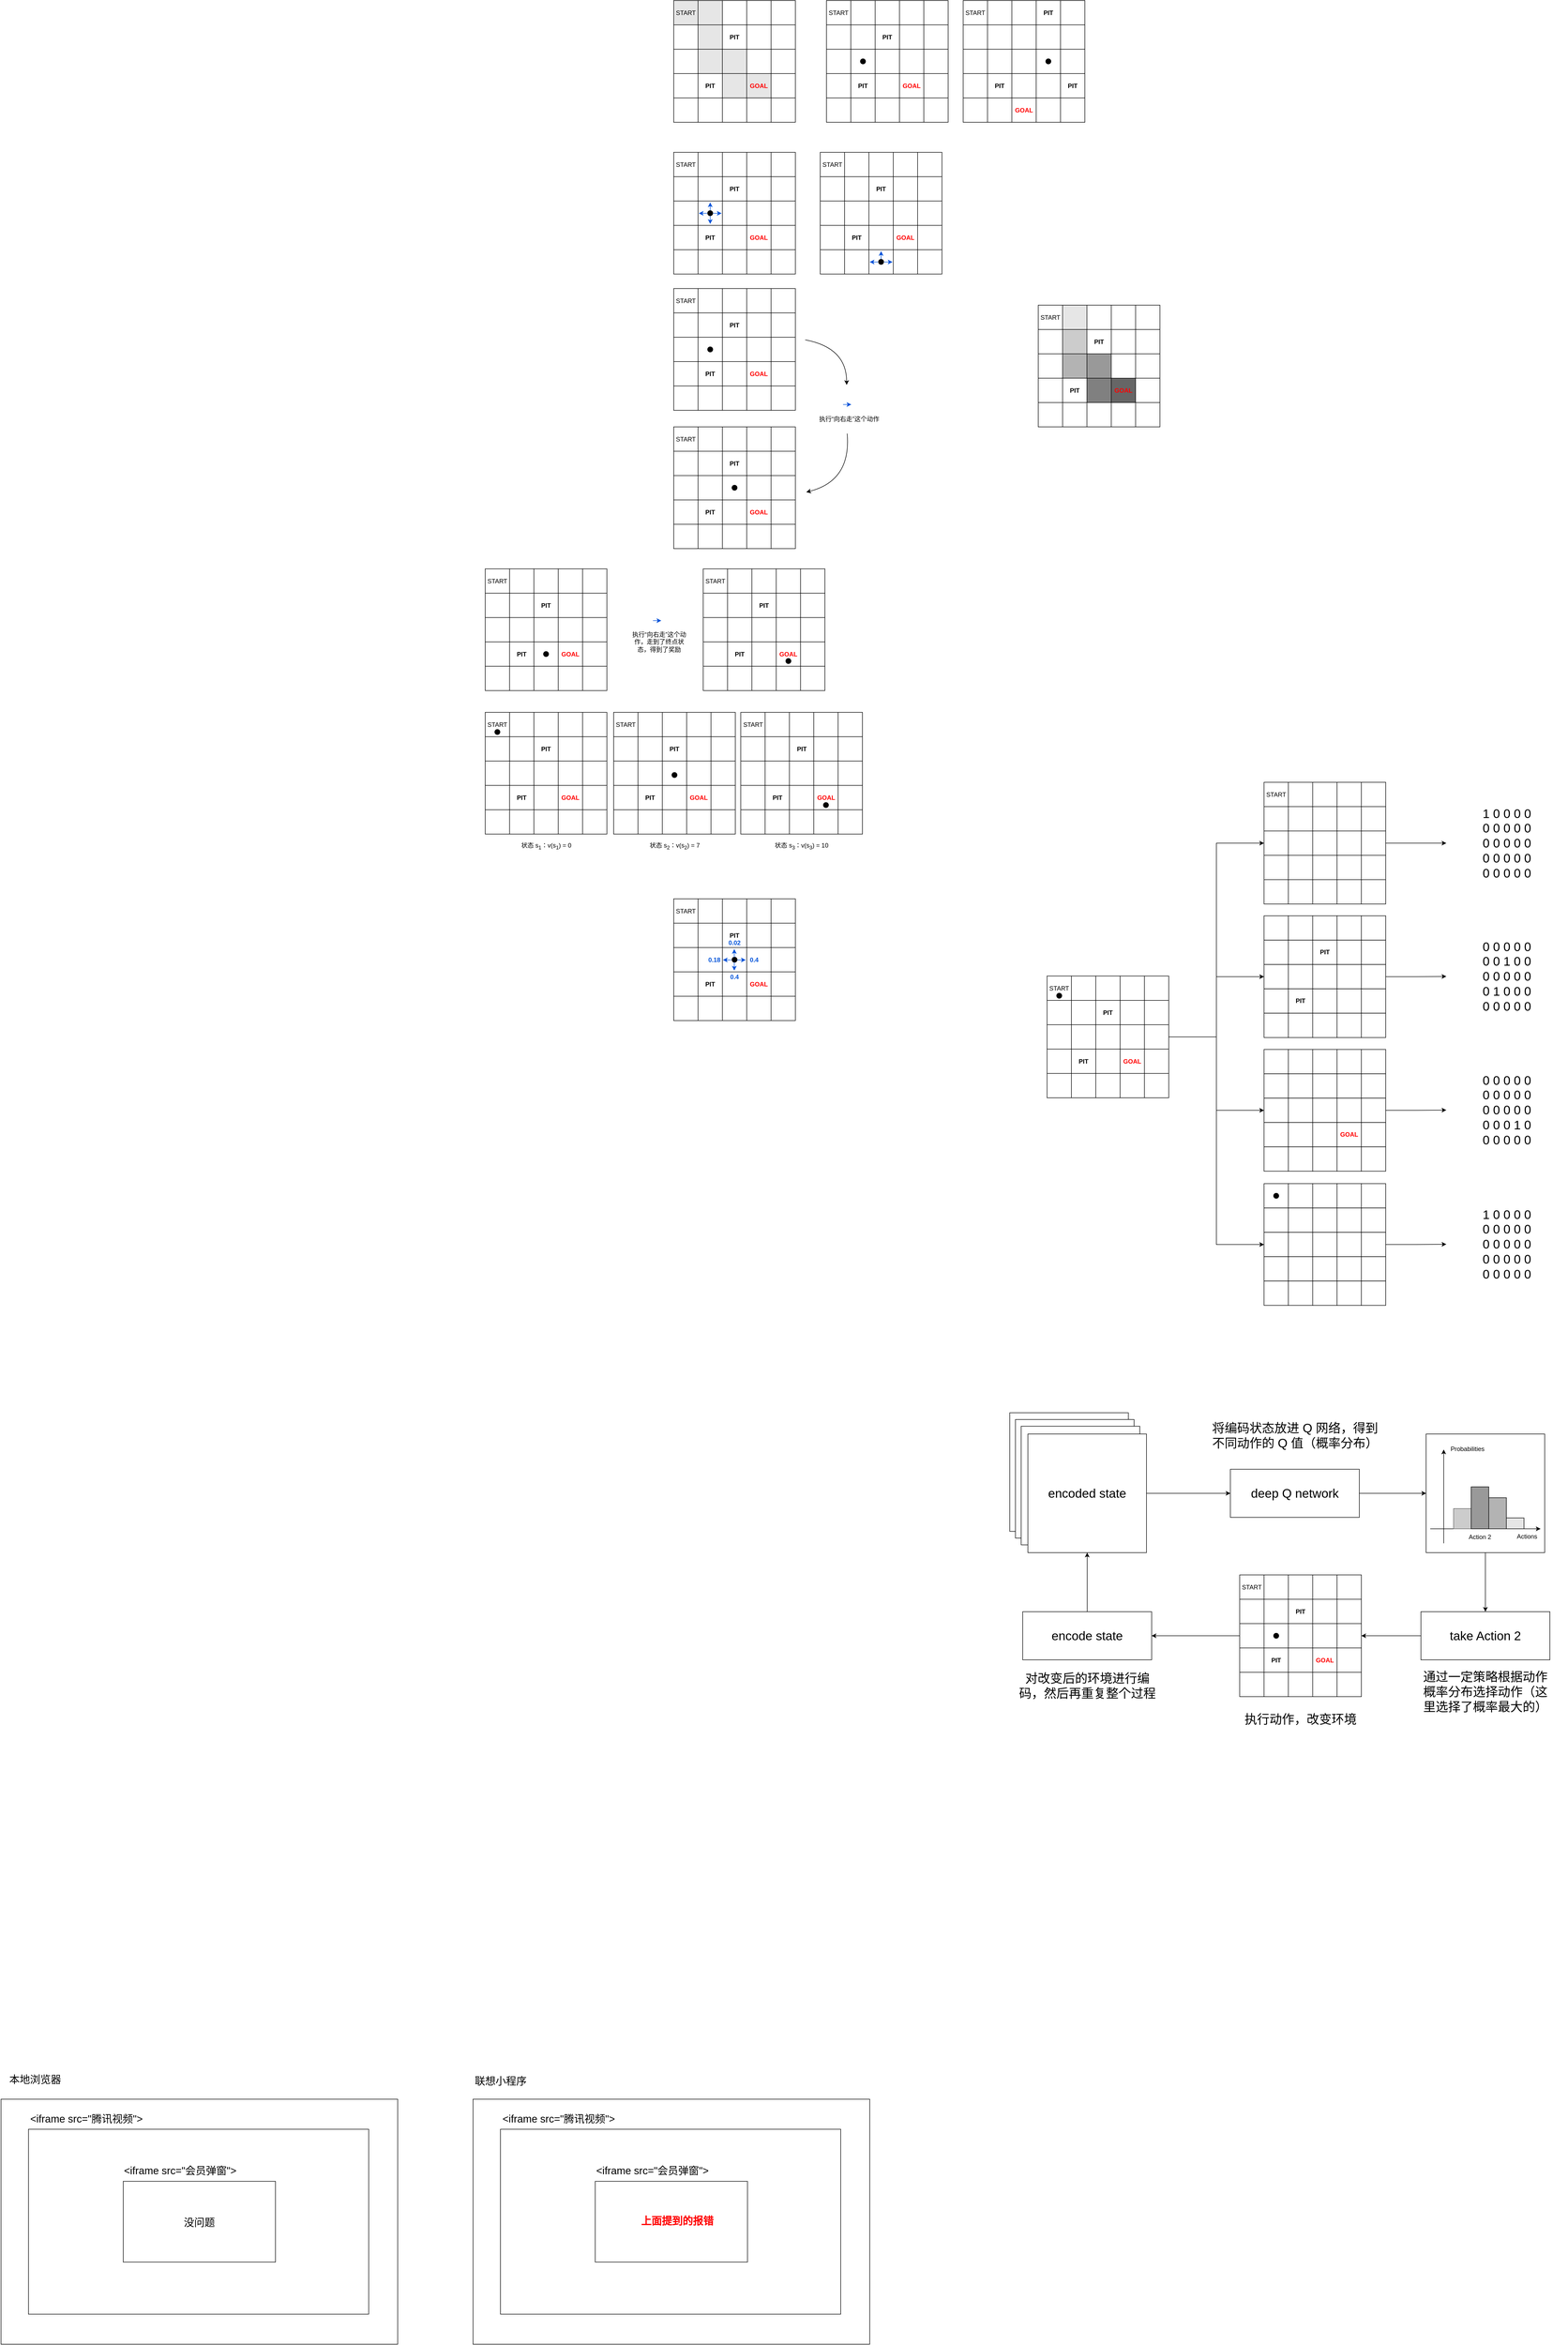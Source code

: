 <mxfile version="22.1.11" type="device">
  <diagram name="Page-1" id="6hQPVssSqACBpoGcLpN3">
    <mxGraphModel dx="3397" dy="2440" grid="1" gridSize="10" guides="1" tooltips="1" connect="1" arrows="1" fold="1" page="1" pageScale="1" pageWidth="850" pageHeight="1100" math="0" shadow="0">
      <root>
        <mxCell id="0" />
        <mxCell id="1" parent="0" />
        <mxCell id="IAnXxCuGyKzDiA84Ap1S-501" value="" style="whiteSpace=wrap;html=1;aspect=fixed;" vertex="1" parent="1">
          <mxGeometry x="1121" y="2633.75" width="47" height="47" as="geometry" />
        </mxCell>
        <mxCell id="IAnXxCuGyKzDiA84Ap1S-2" value="START" style="whiteSpace=wrap;html=1;aspect=fixed;fillColor=#E6E6E6;" vertex="1" parent="1">
          <mxGeometry x="-19" y="350" width="47" height="47" as="geometry" />
        </mxCell>
        <mxCell id="IAnXxCuGyKzDiA84Ap1S-3" value="" style="whiteSpace=wrap;html=1;aspect=fixed;fillColor=#E6E6E6;" vertex="1" parent="1">
          <mxGeometry x="28" y="350" width="47" height="47" as="geometry" />
        </mxCell>
        <mxCell id="IAnXxCuGyKzDiA84Ap1S-4" value="" style="whiteSpace=wrap;html=1;aspect=fixed;" vertex="1" parent="1">
          <mxGeometry x="75" y="350" width="47" height="47" as="geometry" />
        </mxCell>
        <mxCell id="IAnXxCuGyKzDiA84Ap1S-5" value="" style="whiteSpace=wrap;html=1;aspect=fixed;" vertex="1" parent="1">
          <mxGeometry x="122" y="350" width="47" height="47" as="geometry" />
        </mxCell>
        <mxCell id="IAnXxCuGyKzDiA84Ap1S-6" value="" style="whiteSpace=wrap;html=1;aspect=fixed;" vertex="1" parent="1">
          <mxGeometry x="169" y="350" width="47" height="47" as="geometry" />
        </mxCell>
        <mxCell id="IAnXxCuGyKzDiA84Ap1S-7" value="" style="whiteSpace=wrap;html=1;aspect=fixed;" vertex="1" parent="1">
          <mxGeometry x="-19" y="397" width="47" height="47" as="geometry" />
        </mxCell>
        <mxCell id="IAnXxCuGyKzDiA84Ap1S-8" value="" style="whiteSpace=wrap;html=1;aspect=fixed;fillColor=#E6E6E6;" vertex="1" parent="1">
          <mxGeometry x="28" y="397" width="47" height="47" as="geometry" />
        </mxCell>
        <mxCell id="IAnXxCuGyKzDiA84Ap1S-9" value="PIT" style="whiteSpace=wrap;html=1;aspect=fixed;fontStyle=1" vertex="1" parent="1">
          <mxGeometry x="75" y="397" width="47" height="47" as="geometry" />
        </mxCell>
        <mxCell id="IAnXxCuGyKzDiA84Ap1S-10" value="" style="whiteSpace=wrap;html=1;aspect=fixed;" vertex="1" parent="1">
          <mxGeometry x="122" y="397" width="47" height="47" as="geometry" />
        </mxCell>
        <mxCell id="IAnXxCuGyKzDiA84Ap1S-11" value="" style="whiteSpace=wrap;html=1;aspect=fixed;" vertex="1" parent="1">
          <mxGeometry x="169" y="397" width="47" height="47" as="geometry" />
        </mxCell>
        <mxCell id="IAnXxCuGyKzDiA84Ap1S-12" value="" style="whiteSpace=wrap;html=1;aspect=fixed;" vertex="1" parent="1">
          <mxGeometry x="-19" y="444" width="47" height="47" as="geometry" />
        </mxCell>
        <mxCell id="IAnXxCuGyKzDiA84Ap1S-13" value="" style="whiteSpace=wrap;html=1;aspect=fixed;fillColor=#E6E6E6;" vertex="1" parent="1">
          <mxGeometry x="28" y="444" width="47" height="47" as="geometry" />
        </mxCell>
        <mxCell id="IAnXxCuGyKzDiA84Ap1S-14" value="" style="whiteSpace=wrap;html=1;aspect=fixed;fillColor=#E6E6E6;" vertex="1" parent="1">
          <mxGeometry x="75" y="444" width="47" height="47" as="geometry" />
        </mxCell>
        <mxCell id="IAnXxCuGyKzDiA84Ap1S-15" value="" style="whiteSpace=wrap;html=1;aspect=fixed;" vertex="1" parent="1">
          <mxGeometry x="122" y="444" width="47" height="47" as="geometry" />
        </mxCell>
        <mxCell id="IAnXxCuGyKzDiA84Ap1S-16" value="" style="whiteSpace=wrap;html=1;aspect=fixed;" vertex="1" parent="1">
          <mxGeometry x="169" y="444" width="47" height="47" as="geometry" />
        </mxCell>
        <mxCell id="IAnXxCuGyKzDiA84Ap1S-17" value="" style="whiteSpace=wrap;html=1;aspect=fixed;" vertex="1" parent="1">
          <mxGeometry x="-19" y="491" width="47" height="47" as="geometry" />
        </mxCell>
        <mxCell id="IAnXxCuGyKzDiA84Ap1S-18" value="PIT" style="whiteSpace=wrap;html=1;aspect=fixed;fontStyle=1" vertex="1" parent="1">
          <mxGeometry x="28" y="491" width="47" height="47" as="geometry" />
        </mxCell>
        <mxCell id="IAnXxCuGyKzDiA84Ap1S-19" value="" style="whiteSpace=wrap;html=1;aspect=fixed;fillColor=#E6E6E6;" vertex="1" parent="1">
          <mxGeometry x="75" y="491" width="47" height="47" as="geometry" />
        </mxCell>
        <mxCell id="IAnXxCuGyKzDiA84Ap1S-20" value="&lt;b&gt;&lt;font color=&quot;#ff0000&quot;&gt;GOAL&lt;/font&gt;&lt;/b&gt;" style="whiteSpace=wrap;html=1;aspect=fixed;fillColor=#E6E6E6;" vertex="1" parent="1">
          <mxGeometry x="122" y="491" width="47" height="47" as="geometry" />
        </mxCell>
        <mxCell id="IAnXxCuGyKzDiA84Ap1S-21" value="" style="whiteSpace=wrap;html=1;aspect=fixed;" vertex="1" parent="1">
          <mxGeometry x="169" y="491" width="47" height="47" as="geometry" />
        </mxCell>
        <mxCell id="IAnXxCuGyKzDiA84Ap1S-22" value="" style="whiteSpace=wrap;html=1;aspect=fixed;" vertex="1" parent="1">
          <mxGeometry x="-19" y="538" width="47" height="47" as="geometry" />
        </mxCell>
        <mxCell id="IAnXxCuGyKzDiA84Ap1S-23" value="" style="whiteSpace=wrap;html=1;aspect=fixed;" vertex="1" parent="1">
          <mxGeometry x="28" y="538" width="47" height="47" as="geometry" />
        </mxCell>
        <mxCell id="IAnXxCuGyKzDiA84Ap1S-24" value="" style="whiteSpace=wrap;html=1;aspect=fixed;" vertex="1" parent="1">
          <mxGeometry x="75" y="538" width="47" height="47" as="geometry" />
        </mxCell>
        <mxCell id="IAnXxCuGyKzDiA84Ap1S-25" value="" style="whiteSpace=wrap;html=1;aspect=fixed;" vertex="1" parent="1">
          <mxGeometry x="122" y="538" width="47" height="47" as="geometry" />
        </mxCell>
        <mxCell id="IAnXxCuGyKzDiA84Ap1S-26" value="" style="whiteSpace=wrap;html=1;aspect=fixed;" vertex="1" parent="1">
          <mxGeometry x="169" y="538" width="47" height="47" as="geometry" />
        </mxCell>
        <mxCell id="IAnXxCuGyKzDiA84Ap1S-29" value="START" style="whiteSpace=wrap;html=1;aspect=fixed;" vertex="1" parent="1">
          <mxGeometry x="276" y="350" width="47" height="47" as="geometry" />
        </mxCell>
        <mxCell id="IAnXxCuGyKzDiA84Ap1S-30" value="" style="whiteSpace=wrap;html=1;aspect=fixed;" vertex="1" parent="1">
          <mxGeometry x="323" y="350" width="47" height="47" as="geometry" />
        </mxCell>
        <mxCell id="IAnXxCuGyKzDiA84Ap1S-31" value="" style="whiteSpace=wrap;html=1;aspect=fixed;" vertex="1" parent="1">
          <mxGeometry x="370" y="350" width="47" height="47" as="geometry" />
        </mxCell>
        <mxCell id="IAnXxCuGyKzDiA84Ap1S-32" value="" style="whiteSpace=wrap;html=1;aspect=fixed;" vertex="1" parent="1">
          <mxGeometry x="417" y="350" width="47" height="47" as="geometry" />
        </mxCell>
        <mxCell id="IAnXxCuGyKzDiA84Ap1S-33" value="" style="whiteSpace=wrap;html=1;aspect=fixed;" vertex="1" parent="1">
          <mxGeometry x="464" y="350" width="47" height="47" as="geometry" />
        </mxCell>
        <mxCell id="IAnXxCuGyKzDiA84Ap1S-34" value="" style="whiteSpace=wrap;html=1;aspect=fixed;" vertex="1" parent="1">
          <mxGeometry x="276" y="397" width="47" height="47" as="geometry" />
        </mxCell>
        <mxCell id="IAnXxCuGyKzDiA84Ap1S-35" value="" style="whiteSpace=wrap;html=1;aspect=fixed;" vertex="1" parent="1">
          <mxGeometry x="323" y="397" width="47" height="47" as="geometry" />
        </mxCell>
        <mxCell id="IAnXxCuGyKzDiA84Ap1S-36" value="PIT" style="whiteSpace=wrap;html=1;aspect=fixed;fontStyle=1" vertex="1" parent="1">
          <mxGeometry x="370" y="397" width="47" height="47" as="geometry" />
        </mxCell>
        <mxCell id="IAnXxCuGyKzDiA84Ap1S-37" value="" style="whiteSpace=wrap;html=1;aspect=fixed;" vertex="1" parent="1">
          <mxGeometry x="417" y="397" width="47" height="47" as="geometry" />
        </mxCell>
        <mxCell id="IAnXxCuGyKzDiA84Ap1S-38" value="" style="whiteSpace=wrap;html=1;aspect=fixed;" vertex="1" parent="1">
          <mxGeometry x="464" y="397" width="47" height="47" as="geometry" />
        </mxCell>
        <mxCell id="IAnXxCuGyKzDiA84Ap1S-39" value="" style="whiteSpace=wrap;html=1;aspect=fixed;" vertex="1" parent="1">
          <mxGeometry x="276" y="444" width="47" height="47" as="geometry" />
        </mxCell>
        <mxCell id="IAnXxCuGyKzDiA84Ap1S-40" value="" style="whiteSpace=wrap;html=1;aspect=fixed;" vertex="1" parent="1">
          <mxGeometry x="323" y="444" width="47" height="47" as="geometry" />
        </mxCell>
        <mxCell id="IAnXxCuGyKzDiA84Ap1S-41" value="" style="whiteSpace=wrap;html=1;aspect=fixed;" vertex="1" parent="1">
          <mxGeometry x="370" y="444" width="47" height="47" as="geometry" />
        </mxCell>
        <mxCell id="IAnXxCuGyKzDiA84Ap1S-42" value="" style="whiteSpace=wrap;html=1;aspect=fixed;" vertex="1" parent="1">
          <mxGeometry x="417" y="444" width="47" height="47" as="geometry" />
        </mxCell>
        <mxCell id="IAnXxCuGyKzDiA84Ap1S-43" value="" style="whiteSpace=wrap;html=1;aspect=fixed;" vertex="1" parent="1">
          <mxGeometry x="464" y="444" width="47" height="47" as="geometry" />
        </mxCell>
        <mxCell id="IAnXxCuGyKzDiA84Ap1S-44" value="" style="whiteSpace=wrap;html=1;aspect=fixed;" vertex="1" parent="1">
          <mxGeometry x="276" y="491" width="47" height="47" as="geometry" />
        </mxCell>
        <mxCell id="IAnXxCuGyKzDiA84Ap1S-45" value="PIT" style="whiteSpace=wrap;html=1;aspect=fixed;fontStyle=1" vertex="1" parent="1">
          <mxGeometry x="323" y="491" width="47" height="47" as="geometry" />
        </mxCell>
        <mxCell id="IAnXxCuGyKzDiA84Ap1S-46" value="" style="whiteSpace=wrap;html=1;aspect=fixed;" vertex="1" parent="1">
          <mxGeometry x="370" y="491" width="47" height="47" as="geometry" />
        </mxCell>
        <mxCell id="IAnXxCuGyKzDiA84Ap1S-47" value="&lt;b&gt;&lt;font color=&quot;#ff0000&quot;&gt;GOAL&lt;/font&gt;&lt;/b&gt;" style="whiteSpace=wrap;html=1;aspect=fixed;" vertex="1" parent="1">
          <mxGeometry x="417" y="491" width="47" height="47" as="geometry" />
        </mxCell>
        <mxCell id="IAnXxCuGyKzDiA84Ap1S-48" value="" style="whiteSpace=wrap;html=1;aspect=fixed;" vertex="1" parent="1">
          <mxGeometry x="464" y="491" width="47" height="47" as="geometry" />
        </mxCell>
        <mxCell id="IAnXxCuGyKzDiA84Ap1S-49" value="" style="whiteSpace=wrap;html=1;aspect=fixed;" vertex="1" parent="1">
          <mxGeometry x="276" y="538" width="47" height="47" as="geometry" />
        </mxCell>
        <mxCell id="IAnXxCuGyKzDiA84Ap1S-50" value="" style="whiteSpace=wrap;html=1;aspect=fixed;" vertex="1" parent="1">
          <mxGeometry x="323" y="538" width="47" height="47" as="geometry" />
        </mxCell>
        <mxCell id="IAnXxCuGyKzDiA84Ap1S-51" value="" style="whiteSpace=wrap;html=1;aspect=fixed;" vertex="1" parent="1">
          <mxGeometry x="370" y="538" width="47" height="47" as="geometry" />
        </mxCell>
        <mxCell id="IAnXxCuGyKzDiA84Ap1S-52" value="" style="whiteSpace=wrap;html=1;aspect=fixed;" vertex="1" parent="1">
          <mxGeometry x="417" y="538" width="47" height="47" as="geometry" />
        </mxCell>
        <mxCell id="IAnXxCuGyKzDiA84Ap1S-53" value="" style="whiteSpace=wrap;html=1;aspect=fixed;" vertex="1" parent="1">
          <mxGeometry x="464" y="538" width="47" height="47" as="geometry" />
        </mxCell>
        <mxCell id="IAnXxCuGyKzDiA84Ap1S-54" value="" style="ellipse;whiteSpace=wrap;html=1;aspect=fixed;fillColor=#000000;" vertex="1" parent="1">
          <mxGeometry x="341.5" y="462.5" width="10" height="10" as="geometry" />
        </mxCell>
        <mxCell id="IAnXxCuGyKzDiA84Ap1S-55" value="START" style="whiteSpace=wrap;html=1;aspect=fixed;" vertex="1" parent="1">
          <mxGeometry x="540" y="350" width="47" height="47" as="geometry" />
        </mxCell>
        <mxCell id="IAnXxCuGyKzDiA84Ap1S-56" value="" style="whiteSpace=wrap;html=1;aspect=fixed;" vertex="1" parent="1">
          <mxGeometry x="587" y="350" width="47" height="47" as="geometry" />
        </mxCell>
        <mxCell id="IAnXxCuGyKzDiA84Ap1S-57" value="" style="whiteSpace=wrap;html=1;aspect=fixed;" vertex="1" parent="1">
          <mxGeometry x="634" y="350" width="47" height="47" as="geometry" />
        </mxCell>
        <mxCell id="IAnXxCuGyKzDiA84Ap1S-58" value="&lt;b&gt;PIT&lt;/b&gt;" style="whiteSpace=wrap;html=1;aspect=fixed;" vertex="1" parent="1">
          <mxGeometry x="681" y="350" width="47" height="47" as="geometry" />
        </mxCell>
        <mxCell id="IAnXxCuGyKzDiA84Ap1S-59" value="" style="whiteSpace=wrap;html=1;aspect=fixed;" vertex="1" parent="1">
          <mxGeometry x="728" y="350" width="47" height="47" as="geometry" />
        </mxCell>
        <mxCell id="IAnXxCuGyKzDiA84Ap1S-60" value="" style="whiteSpace=wrap;html=1;aspect=fixed;" vertex="1" parent="1">
          <mxGeometry x="540" y="397" width="47" height="47" as="geometry" />
        </mxCell>
        <mxCell id="IAnXxCuGyKzDiA84Ap1S-61" value="" style="whiteSpace=wrap;html=1;aspect=fixed;" vertex="1" parent="1">
          <mxGeometry x="587" y="397" width="47" height="47" as="geometry" />
        </mxCell>
        <mxCell id="IAnXxCuGyKzDiA84Ap1S-62" value="" style="whiteSpace=wrap;html=1;aspect=fixed;fontStyle=1" vertex="1" parent="1">
          <mxGeometry x="634" y="397" width="47" height="47" as="geometry" />
        </mxCell>
        <mxCell id="IAnXxCuGyKzDiA84Ap1S-63" value="" style="whiteSpace=wrap;html=1;aspect=fixed;" vertex="1" parent="1">
          <mxGeometry x="681" y="397" width="47" height="47" as="geometry" />
        </mxCell>
        <mxCell id="IAnXxCuGyKzDiA84Ap1S-64" value="" style="whiteSpace=wrap;html=1;aspect=fixed;" vertex="1" parent="1">
          <mxGeometry x="728" y="397" width="47" height="47" as="geometry" />
        </mxCell>
        <mxCell id="IAnXxCuGyKzDiA84Ap1S-65" value="" style="whiteSpace=wrap;html=1;aspect=fixed;" vertex="1" parent="1">
          <mxGeometry x="540" y="444" width="47" height="47" as="geometry" />
        </mxCell>
        <mxCell id="IAnXxCuGyKzDiA84Ap1S-66" value="" style="whiteSpace=wrap;html=1;aspect=fixed;" vertex="1" parent="1">
          <mxGeometry x="587" y="444" width="47" height="47" as="geometry" />
        </mxCell>
        <mxCell id="IAnXxCuGyKzDiA84Ap1S-67" value="" style="whiteSpace=wrap;html=1;aspect=fixed;" vertex="1" parent="1">
          <mxGeometry x="634" y="444" width="47" height="47" as="geometry" />
        </mxCell>
        <mxCell id="IAnXxCuGyKzDiA84Ap1S-68" value="" style="whiteSpace=wrap;html=1;aspect=fixed;" vertex="1" parent="1">
          <mxGeometry x="681" y="444" width="47" height="47" as="geometry" />
        </mxCell>
        <mxCell id="IAnXxCuGyKzDiA84Ap1S-69" value="" style="whiteSpace=wrap;html=1;aspect=fixed;" vertex="1" parent="1">
          <mxGeometry x="728" y="444" width="47" height="47" as="geometry" />
        </mxCell>
        <mxCell id="IAnXxCuGyKzDiA84Ap1S-70" value="" style="whiteSpace=wrap;html=1;aspect=fixed;" vertex="1" parent="1">
          <mxGeometry x="540" y="491" width="47" height="47" as="geometry" />
        </mxCell>
        <mxCell id="IAnXxCuGyKzDiA84Ap1S-71" value="PIT" style="whiteSpace=wrap;html=1;aspect=fixed;fontStyle=1" vertex="1" parent="1">
          <mxGeometry x="587" y="491" width="47" height="47" as="geometry" />
        </mxCell>
        <mxCell id="IAnXxCuGyKzDiA84Ap1S-72" value="" style="whiteSpace=wrap;html=1;aspect=fixed;" vertex="1" parent="1">
          <mxGeometry x="634" y="491" width="47" height="47" as="geometry" />
        </mxCell>
        <mxCell id="IAnXxCuGyKzDiA84Ap1S-73" value="" style="whiteSpace=wrap;html=1;aspect=fixed;" vertex="1" parent="1">
          <mxGeometry x="681" y="491" width="47" height="47" as="geometry" />
        </mxCell>
        <mxCell id="IAnXxCuGyKzDiA84Ap1S-74" value="&lt;b&gt;PIT&lt;/b&gt;" style="whiteSpace=wrap;html=1;aspect=fixed;" vertex="1" parent="1">
          <mxGeometry x="728" y="491" width="47" height="47" as="geometry" />
        </mxCell>
        <mxCell id="IAnXxCuGyKzDiA84Ap1S-75" value="" style="whiteSpace=wrap;html=1;aspect=fixed;" vertex="1" parent="1">
          <mxGeometry x="540" y="538" width="47" height="47" as="geometry" />
        </mxCell>
        <mxCell id="IAnXxCuGyKzDiA84Ap1S-76" value="" style="whiteSpace=wrap;html=1;aspect=fixed;" vertex="1" parent="1">
          <mxGeometry x="587" y="538" width="47" height="47" as="geometry" />
        </mxCell>
        <mxCell id="IAnXxCuGyKzDiA84Ap1S-77" value="&lt;b&gt;&lt;font color=&quot;#ff0000&quot;&gt;GOAL&lt;/font&gt;&lt;/b&gt;" style="whiteSpace=wrap;html=1;aspect=fixed;" vertex="1" parent="1">
          <mxGeometry x="634" y="538" width="47" height="47" as="geometry" />
        </mxCell>
        <mxCell id="IAnXxCuGyKzDiA84Ap1S-78" value="" style="whiteSpace=wrap;html=1;aspect=fixed;" vertex="1" parent="1">
          <mxGeometry x="681" y="538" width="47" height="47" as="geometry" />
        </mxCell>
        <mxCell id="IAnXxCuGyKzDiA84Ap1S-79" value="" style="whiteSpace=wrap;html=1;aspect=fixed;" vertex="1" parent="1">
          <mxGeometry x="728" y="538" width="47" height="47" as="geometry" />
        </mxCell>
        <mxCell id="IAnXxCuGyKzDiA84Ap1S-80" value="" style="ellipse;whiteSpace=wrap;html=1;aspect=fixed;fillColor=#000000;" vertex="1" parent="1">
          <mxGeometry x="699.5" y="462.5" width="10" height="10" as="geometry" />
        </mxCell>
        <mxCell id="IAnXxCuGyKzDiA84Ap1S-82" value="START" style="whiteSpace=wrap;html=1;aspect=fixed;" vertex="1" parent="1">
          <mxGeometry x="-19" y="643" width="47" height="47" as="geometry" />
        </mxCell>
        <mxCell id="IAnXxCuGyKzDiA84Ap1S-83" value="" style="whiteSpace=wrap;html=1;aspect=fixed;" vertex="1" parent="1">
          <mxGeometry x="28" y="643" width="47" height="47" as="geometry" />
        </mxCell>
        <mxCell id="IAnXxCuGyKzDiA84Ap1S-84" value="" style="whiteSpace=wrap;html=1;aspect=fixed;" vertex="1" parent="1">
          <mxGeometry x="75" y="643" width="47" height="47" as="geometry" />
        </mxCell>
        <mxCell id="IAnXxCuGyKzDiA84Ap1S-85" value="" style="whiteSpace=wrap;html=1;aspect=fixed;" vertex="1" parent="1">
          <mxGeometry x="122" y="643" width="47" height="47" as="geometry" />
        </mxCell>
        <mxCell id="IAnXxCuGyKzDiA84Ap1S-86" value="" style="whiteSpace=wrap;html=1;aspect=fixed;" vertex="1" parent="1">
          <mxGeometry x="169" y="643" width="47" height="47" as="geometry" />
        </mxCell>
        <mxCell id="IAnXxCuGyKzDiA84Ap1S-87" value="" style="whiteSpace=wrap;html=1;aspect=fixed;" vertex="1" parent="1">
          <mxGeometry x="-19" y="690" width="47" height="47" as="geometry" />
        </mxCell>
        <mxCell id="IAnXxCuGyKzDiA84Ap1S-88" value="" style="whiteSpace=wrap;html=1;aspect=fixed;" vertex="1" parent="1">
          <mxGeometry x="28" y="690" width="47" height="47" as="geometry" />
        </mxCell>
        <mxCell id="IAnXxCuGyKzDiA84Ap1S-89" value="PIT" style="whiteSpace=wrap;html=1;aspect=fixed;fontStyle=1" vertex="1" parent="1">
          <mxGeometry x="75" y="690" width="47" height="47" as="geometry" />
        </mxCell>
        <mxCell id="IAnXxCuGyKzDiA84Ap1S-90" value="" style="whiteSpace=wrap;html=1;aspect=fixed;" vertex="1" parent="1">
          <mxGeometry x="122" y="690" width="47" height="47" as="geometry" />
        </mxCell>
        <mxCell id="IAnXxCuGyKzDiA84Ap1S-91" value="" style="whiteSpace=wrap;html=1;aspect=fixed;" vertex="1" parent="1">
          <mxGeometry x="169" y="690" width="47" height="47" as="geometry" />
        </mxCell>
        <mxCell id="IAnXxCuGyKzDiA84Ap1S-92" value="" style="whiteSpace=wrap;html=1;aspect=fixed;" vertex="1" parent="1">
          <mxGeometry x="-19" y="737" width="47" height="47" as="geometry" />
        </mxCell>
        <mxCell id="IAnXxCuGyKzDiA84Ap1S-93" value="" style="whiteSpace=wrap;html=1;aspect=fixed;" vertex="1" parent="1">
          <mxGeometry x="28" y="737" width="47" height="47" as="geometry" />
        </mxCell>
        <mxCell id="IAnXxCuGyKzDiA84Ap1S-94" value="" style="whiteSpace=wrap;html=1;aspect=fixed;" vertex="1" parent="1">
          <mxGeometry x="75" y="737" width="47" height="47" as="geometry" />
        </mxCell>
        <mxCell id="IAnXxCuGyKzDiA84Ap1S-95" value="" style="whiteSpace=wrap;html=1;aspect=fixed;" vertex="1" parent="1">
          <mxGeometry x="122" y="737" width="47" height="47" as="geometry" />
        </mxCell>
        <mxCell id="IAnXxCuGyKzDiA84Ap1S-96" value="" style="whiteSpace=wrap;html=1;aspect=fixed;" vertex="1" parent="1">
          <mxGeometry x="169" y="737" width="47" height="47" as="geometry" />
        </mxCell>
        <mxCell id="IAnXxCuGyKzDiA84Ap1S-97" value="" style="whiteSpace=wrap;html=1;aspect=fixed;" vertex="1" parent="1">
          <mxGeometry x="-19" y="784" width="47" height="47" as="geometry" />
        </mxCell>
        <mxCell id="IAnXxCuGyKzDiA84Ap1S-98" value="PIT" style="whiteSpace=wrap;html=1;aspect=fixed;fontStyle=1" vertex="1" parent="1">
          <mxGeometry x="28" y="784" width="47" height="47" as="geometry" />
        </mxCell>
        <mxCell id="IAnXxCuGyKzDiA84Ap1S-99" value="" style="whiteSpace=wrap;html=1;aspect=fixed;" vertex="1" parent="1">
          <mxGeometry x="75" y="784" width="47" height="47" as="geometry" />
        </mxCell>
        <mxCell id="IAnXxCuGyKzDiA84Ap1S-100" value="&lt;b&gt;&lt;font color=&quot;#ff0000&quot;&gt;GOAL&lt;/font&gt;&lt;/b&gt;" style="whiteSpace=wrap;html=1;aspect=fixed;" vertex="1" parent="1">
          <mxGeometry x="122" y="784" width="47" height="47" as="geometry" />
        </mxCell>
        <mxCell id="IAnXxCuGyKzDiA84Ap1S-101" value="" style="whiteSpace=wrap;html=1;aspect=fixed;" vertex="1" parent="1">
          <mxGeometry x="169" y="784" width="47" height="47" as="geometry" />
        </mxCell>
        <mxCell id="IAnXxCuGyKzDiA84Ap1S-102" value="" style="whiteSpace=wrap;html=1;aspect=fixed;" vertex="1" parent="1">
          <mxGeometry x="-19" y="831" width="47" height="47" as="geometry" />
        </mxCell>
        <mxCell id="IAnXxCuGyKzDiA84Ap1S-103" value="" style="whiteSpace=wrap;html=1;aspect=fixed;" vertex="1" parent="1">
          <mxGeometry x="28" y="831" width="47" height="47" as="geometry" />
        </mxCell>
        <mxCell id="IAnXxCuGyKzDiA84Ap1S-104" value="" style="whiteSpace=wrap;html=1;aspect=fixed;" vertex="1" parent="1">
          <mxGeometry x="75" y="831" width="47" height="47" as="geometry" />
        </mxCell>
        <mxCell id="IAnXxCuGyKzDiA84Ap1S-105" value="" style="whiteSpace=wrap;html=1;aspect=fixed;" vertex="1" parent="1">
          <mxGeometry x="122" y="831" width="47" height="47" as="geometry" />
        </mxCell>
        <mxCell id="IAnXxCuGyKzDiA84Ap1S-106" value="" style="whiteSpace=wrap;html=1;aspect=fixed;" vertex="1" parent="1">
          <mxGeometry x="169" y="831" width="47" height="47" as="geometry" />
        </mxCell>
        <mxCell id="IAnXxCuGyKzDiA84Ap1S-115" value="" style="group" vertex="1" connectable="0" parent="1">
          <mxGeometry x="29.5" y="739.75" width="44" height="41.5" as="geometry" />
        </mxCell>
        <mxCell id="IAnXxCuGyKzDiA84Ap1S-110" value="" style="endArrow=classic;html=1;rounded=0;strokeWidth=1;strokeColor=#0052D9;" edge="1" parent="IAnXxCuGyKzDiA84Ap1S-115">
          <mxGeometry width="50" height="50" relative="1" as="geometry">
            <mxPoint x="22" y="16" as="sourcePoint" />
            <mxPoint x="22" as="targetPoint" />
          </mxGeometry>
        </mxCell>
        <mxCell id="IAnXxCuGyKzDiA84Ap1S-111" value="" style="endArrow=classic;html=1;rounded=0;strokeWidth=1;strokeColor=#0052D9;" edge="1" parent="IAnXxCuGyKzDiA84Ap1S-115">
          <mxGeometry width="50" height="50" relative="1" as="geometry">
            <mxPoint x="22" y="25.5" as="sourcePoint" />
            <mxPoint x="22" y="41.5" as="targetPoint" />
          </mxGeometry>
        </mxCell>
        <mxCell id="IAnXxCuGyKzDiA84Ap1S-112" value="" style="endArrow=classic;html=1;rounded=0;strokeWidth=1;strokeColor=#0052D9;" edge="1" parent="IAnXxCuGyKzDiA84Ap1S-115">
          <mxGeometry width="50" height="50" relative="1" as="geometry">
            <mxPoint x="28" y="21" as="sourcePoint" />
            <mxPoint x="44" y="21" as="targetPoint" />
          </mxGeometry>
        </mxCell>
        <mxCell id="IAnXxCuGyKzDiA84Ap1S-114" value="" style="endArrow=classic;html=1;rounded=0;strokeWidth=1;strokeColor=#0052D9;" edge="1" parent="IAnXxCuGyKzDiA84Ap1S-115">
          <mxGeometry width="50" height="50" relative="1" as="geometry">
            <mxPoint x="16" y="21" as="sourcePoint" />
            <mxPoint y="21" as="targetPoint" />
          </mxGeometry>
        </mxCell>
        <mxCell id="IAnXxCuGyKzDiA84Ap1S-107" value="" style="ellipse;whiteSpace=wrap;html=1;aspect=fixed;fillColor=#000000;" vertex="1" parent="IAnXxCuGyKzDiA84Ap1S-115">
          <mxGeometry x="17" y="15.75" width="10" height="10" as="geometry" />
        </mxCell>
        <mxCell id="IAnXxCuGyKzDiA84Ap1S-116" value="START" style="whiteSpace=wrap;html=1;aspect=fixed;" vertex="1" parent="1">
          <mxGeometry x="264" y="643" width="47" height="47" as="geometry" />
        </mxCell>
        <mxCell id="IAnXxCuGyKzDiA84Ap1S-117" value="" style="whiteSpace=wrap;html=1;aspect=fixed;" vertex="1" parent="1">
          <mxGeometry x="311" y="643" width="47" height="47" as="geometry" />
        </mxCell>
        <mxCell id="IAnXxCuGyKzDiA84Ap1S-118" value="" style="whiteSpace=wrap;html=1;aspect=fixed;" vertex="1" parent="1">
          <mxGeometry x="358" y="643" width="47" height="47" as="geometry" />
        </mxCell>
        <mxCell id="IAnXxCuGyKzDiA84Ap1S-119" value="" style="whiteSpace=wrap;html=1;aspect=fixed;" vertex="1" parent="1">
          <mxGeometry x="405" y="643" width="47" height="47" as="geometry" />
        </mxCell>
        <mxCell id="IAnXxCuGyKzDiA84Ap1S-120" value="" style="whiteSpace=wrap;html=1;aspect=fixed;" vertex="1" parent="1">
          <mxGeometry x="452" y="643" width="47" height="47" as="geometry" />
        </mxCell>
        <mxCell id="IAnXxCuGyKzDiA84Ap1S-121" value="" style="whiteSpace=wrap;html=1;aspect=fixed;" vertex="1" parent="1">
          <mxGeometry x="264" y="690" width="47" height="47" as="geometry" />
        </mxCell>
        <mxCell id="IAnXxCuGyKzDiA84Ap1S-122" value="" style="whiteSpace=wrap;html=1;aspect=fixed;" vertex="1" parent="1">
          <mxGeometry x="311" y="690" width="47" height="47" as="geometry" />
        </mxCell>
        <mxCell id="IAnXxCuGyKzDiA84Ap1S-123" value="PIT" style="whiteSpace=wrap;html=1;aspect=fixed;fontStyle=1" vertex="1" parent="1">
          <mxGeometry x="358" y="690" width="47" height="47" as="geometry" />
        </mxCell>
        <mxCell id="IAnXxCuGyKzDiA84Ap1S-124" value="" style="whiteSpace=wrap;html=1;aspect=fixed;" vertex="1" parent="1">
          <mxGeometry x="405" y="690" width="47" height="47" as="geometry" />
        </mxCell>
        <mxCell id="IAnXxCuGyKzDiA84Ap1S-125" value="" style="whiteSpace=wrap;html=1;aspect=fixed;" vertex="1" parent="1">
          <mxGeometry x="452" y="690" width="47" height="47" as="geometry" />
        </mxCell>
        <mxCell id="IAnXxCuGyKzDiA84Ap1S-126" value="" style="whiteSpace=wrap;html=1;aspect=fixed;" vertex="1" parent="1">
          <mxGeometry x="264" y="737" width="47" height="47" as="geometry" />
        </mxCell>
        <mxCell id="IAnXxCuGyKzDiA84Ap1S-127" value="" style="whiteSpace=wrap;html=1;aspect=fixed;" vertex="1" parent="1">
          <mxGeometry x="311" y="737" width="47" height="47" as="geometry" />
        </mxCell>
        <mxCell id="IAnXxCuGyKzDiA84Ap1S-128" value="" style="whiteSpace=wrap;html=1;aspect=fixed;" vertex="1" parent="1">
          <mxGeometry x="358" y="737" width="47" height="47" as="geometry" />
        </mxCell>
        <mxCell id="IAnXxCuGyKzDiA84Ap1S-129" value="" style="whiteSpace=wrap;html=1;aspect=fixed;" vertex="1" parent="1">
          <mxGeometry x="405" y="737" width="47" height="47" as="geometry" />
        </mxCell>
        <mxCell id="IAnXxCuGyKzDiA84Ap1S-130" value="" style="whiteSpace=wrap;html=1;aspect=fixed;" vertex="1" parent="1">
          <mxGeometry x="452" y="737" width="47" height="47" as="geometry" />
        </mxCell>
        <mxCell id="IAnXxCuGyKzDiA84Ap1S-131" value="" style="whiteSpace=wrap;html=1;aspect=fixed;" vertex="1" parent="1">
          <mxGeometry x="264" y="784" width="47" height="47" as="geometry" />
        </mxCell>
        <mxCell id="IAnXxCuGyKzDiA84Ap1S-132" value="PIT" style="whiteSpace=wrap;html=1;aspect=fixed;fontStyle=1" vertex="1" parent="1">
          <mxGeometry x="311" y="784" width="47" height="47" as="geometry" />
        </mxCell>
        <mxCell id="IAnXxCuGyKzDiA84Ap1S-133" value="" style="whiteSpace=wrap;html=1;aspect=fixed;" vertex="1" parent="1">
          <mxGeometry x="358" y="784" width="47" height="47" as="geometry" />
        </mxCell>
        <mxCell id="IAnXxCuGyKzDiA84Ap1S-134" value="&lt;b&gt;&lt;font color=&quot;#ff0000&quot;&gt;GOAL&lt;/font&gt;&lt;/b&gt;" style="whiteSpace=wrap;html=1;aspect=fixed;" vertex="1" parent="1">
          <mxGeometry x="405" y="784" width="47" height="47" as="geometry" />
        </mxCell>
        <mxCell id="IAnXxCuGyKzDiA84Ap1S-135" value="" style="whiteSpace=wrap;html=1;aspect=fixed;" vertex="1" parent="1">
          <mxGeometry x="452" y="784" width="47" height="47" as="geometry" />
        </mxCell>
        <mxCell id="IAnXxCuGyKzDiA84Ap1S-136" value="" style="whiteSpace=wrap;html=1;aspect=fixed;" vertex="1" parent="1">
          <mxGeometry x="264" y="831" width="47" height="47" as="geometry" />
        </mxCell>
        <mxCell id="IAnXxCuGyKzDiA84Ap1S-137" value="" style="whiteSpace=wrap;html=1;aspect=fixed;" vertex="1" parent="1">
          <mxGeometry x="311" y="831" width="47" height="47" as="geometry" />
        </mxCell>
        <mxCell id="IAnXxCuGyKzDiA84Ap1S-138" value="" style="whiteSpace=wrap;html=1;aspect=fixed;" vertex="1" parent="1">
          <mxGeometry x="358" y="831" width="47" height="47" as="geometry" />
        </mxCell>
        <mxCell id="IAnXxCuGyKzDiA84Ap1S-139" value="" style="whiteSpace=wrap;html=1;aspect=fixed;" vertex="1" parent="1">
          <mxGeometry x="405" y="831" width="47" height="47" as="geometry" />
        </mxCell>
        <mxCell id="IAnXxCuGyKzDiA84Ap1S-140" value="" style="whiteSpace=wrap;html=1;aspect=fixed;" vertex="1" parent="1">
          <mxGeometry x="452" y="831" width="47" height="47" as="geometry" />
        </mxCell>
        <mxCell id="IAnXxCuGyKzDiA84Ap1S-142" value="" style="group" vertex="1" connectable="0" parent="1">
          <mxGeometry x="359.5" y="833.75" width="44" height="41.5" as="geometry" />
        </mxCell>
        <mxCell id="IAnXxCuGyKzDiA84Ap1S-143" value="" style="endArrow=classic;html=1;rounded=0;strokeWidth=1;strokeColor=#0052D9;" edge="1" parent="IAnXxCuGyKzDiA84Ap1S-142">
          <mxGeometry width="50" height="50" relative="1" as="geometry">
            <mxPoint x="22" y="16" as="sourcePoint" />
            <mxPoint x="22" as="targetPoint" />
          </mxGeometry>
        </mxCell>
        <mxCell id="IAnXxCuGyKzDiA84Ap1S-145" value="" style="endArrow=classic;html=1;rounded=0;strokeWidth=1;strokeColor=#0052D9;" edge="1" parent="IAnXxCuGyKzDiA84Ap1S-142">
          <mxGeometry width="50" height="50" relative="1" as="geometry">
            <mxPoint x="28" y="21" as="sourcePoint" />
            <mxPoint x="44" y="21" as="targetPoint" />
          </mxGeometry>
        </mxCell>
        <mxCell id="IAnXxCuGyKzDiA84Ap1S-146" value="" style="endArrow=classic;html=1;rounded=0;strokeWidth=1;strokeColor=#0052D9;" edge="1" parent="IAnXxCuGyKzDiA84Ap1S-142">
          <mxGeometry width="50" height="50" relative="1" as="geometry">
            <mxPoint x="16" y="21" as="sourcePoint" />
            <mxPoint y="21" as="targetPoint" />
          </mxGeometry>
        </mxCell>
        <mxCell id="IAnXxCuGyKzDiA84Ap1S-147" value="" style="ellipse;whiteSpace=wrap;html=1;aspect=fixed;fillColor=#000000;" vertex="1" parent="1">
          <mxGeometry x="376.5" y="849.5" width="10" height="10" as="geometry" />
        </mxCell>
        <mxCell id="IAnXxCuGyKzDiA84Ap1S-148" value="START" style="whiteSpace=wrap;html=1;aspect=fixed;" vertex="1" parent="1">
          <mxGeometry x="-19" y="906" width="47" height="47" as="geometry" />
        </mxCell>
        <mxCell id="IAnXxCuGyKzDiA84Ap1S-149" value="" style="whiteSpace=wrap;html=1;aspect=fixed;" vertex="1" parent="1">
          <mxGeometry x="28" y="906" width="47" height="47" as="geometry" />
        </mxCell>
        <mxCell id="IAnXxCuGyKzDiA84Ap1S-150" value="" style="whiteSpace=wrap;html=1;aspect=fixed;" vertex="1" parent="1">
          <mxGeometry x="75" y="906" width="47" height="47" as="geometry" />
        </mxCell>
        <mxCell id="IAnXxCuGyKzDiA84Ap1S-151" value="" style="whiteSpace=wrap;html=1;aspect=fixed;" vertex="1" parent="1">
          <mxGeometry x="122" y="906" width="47" height="47" as="geometry" />
        </mxCell>
        <mxCell id="IAnXxCuGyKzDiA84Ap1S-152" value="" style="whiteSpace=wrap;html=1;aspect=fixed;" vertex="1" parent="1">
          <mxGeometry x="169" y="906" width="47" height="47" as="geometry" />
        </mxCell>
        <mxCell id="IAnXxCuGyKzDiA84Ap1S-153" value="" style="whiteSpace=wrap;html=1;aspect=fixed;" vertex="1" parent="1">
          <mxGeometry x="-19" y="953" width="47" height="47" as="geometry" />
        </mxCell>
        <mxCell id="IAnXxCuGyKzDiA84Ap1S-154" value="" style="whiteSpace=wrap;html=1;aspect=fixed;" vertex="1" parent="1">
          <mxGeometry x="28" y="953" width="47" height="47" as="geometry" />
        </mxCell>
        <mxCell id="IAnXxCuGyKzDiA84Ap1S-155" value="PIT" style="whiteSpace=wrap;html=1;aspect=fixed;fontStyle=1" vertex="1" parent="1">
          <mxGeometry x="75" y="953" width="47" height="47" as="geometry" />
        </mxCell>
        <mxCell id="IAnXxCuGyKzDiA84Ap1S-156" value="" style="whiteSpace=wrap;html=1;aspect=fixed;" vertex="1" parent="1">
          <mxGeometry x="122" y="953" width="47" height="47" as="geometry" />
        </mxCell>
        <mxCell id="IAnXxCuGyKzDiA84Ap1S-157" value="" style="whiteSpace=wrap;html=1;aspect=fixed;" vertex="1" parent="1">
          <mxGeometry x="169" y="953" width="47" height="47" as="geometry" />
        </mxCell>
        <mxCell id="IAnXxCuGyKzDiA84Ap1S-158" value="" style="whiteSpace=wrap;html=1;aspect=fixed;" vertex="1" parent="1">
          <mxGeometry x="-19" y="1000" width="47" height="47" as="geometry" />
        </mxCell>
        <mxCell id="IAnXxCuGyKzDiA84Ap1S-159" value="" style="whiteSpace=wrap;html=1;aspect=fixed;" vertex="1" parent="1">
          <mxGeometry x="28" y="1000" width="47" height="47" as="geometry" />
        </mxCell>
        <mxCell id="IAnXxCuGyKzDiA84Ap1S-160" value="" style="whiteSpace=wrap;html=1;aspect=fixed;" vertex="1" parent="1">
          <mxGeometry x="75" y="1000" width="47" height="47" as="geometry" />
        </mxCell>
        <mxCell id="IAnXxCuGyKzDiA84Ap1S-161" value="" style="whiteSpace=wrap;html=1;aspect=fixed;" vertex="1" parent="1">
          <mxGeometry x="122" y="1000" width="47" height="47" as="geometry" />
        </mxCell>
        <mxCell id="IAnXxCuGyKzDiA84Ap1S-162" value="" style="whiteSpace=wrap;html=1;aspect=fixed;" vertex="1" parent="1">
          <mxGeometry x="169" y="1000" width="47" height="47" as="geometry" />
        </mxCell>
        <mxCell id="IAnXxCuGyKzDiA84Ap1S-163" value="" style="whiteSpace=wrap;html=1;aspect=fixed;" vertex="1" parent="1">
          <mxGeometry x="-19" y="1047" width="47" height="47" as="geometry" />
        </mxCell>
        <mxCell id="IAnXxCuGyKzDiA84Ap1S-164" value="PIT" style="whiteSpace=wrap;html=1;aspect=fixed;fontStyle=1" vertex="1" parent="1">
          <mxGeometry x="28" y="1047" width="47" height="47" as="geometry" />
        </mxCell>
        <mxCell id="IAnXxCuGyKzDiA84Ap1S-165" value="" style="whiteSpace=wrap;html=1;aspect=fixed;" vertex="1" parent="1">
          <mxGeometry x="75" y="1047" width="47" height="47" as="geometry" />
        </mxCell>
        <mxCell id="IAnXxCuGyKzDiA84Ap1S-166" value="&lt;b&gt;&lt;font color=&quot;#ff0000&quot;&gt;GOAL&lt;/font&gt;&lt;/b&gt;" style="whiteSpace=wrap;html=1;aspect=fixed;" vertex="1" parent="1">
          <mxGeometry x="122" y="1047" width="47" height="47" as="geometry" />
        </mxCell>
        <mxCell id="IAnXxCuGyKzDiA84Ap1S-167" value="" style="whiteSpace=wrap;html=1;aspect=fixed;" vertex="1" parent="1">
          <mxGeometry x="169" y="1047" width="47" height="47" as="geometry" />
        </mxCell>
        <mxCell id="IAnXxCuGyKzDiA84Ap1S-168" value="" style="whiteSpace=wrap;html=1;aspect=fixed;" vertex="1" parent="1">
          <mxGeometry x="-19" y="1094" width="47" height="47" as="geometry" />
        </mxCell>
        <mxCell id="IAnXxCuGyKzDiA84Ap1S-169" value="" style="whiteSpace=wrap;html=1;aspect=fixed;" vertex="1" parent="1">
          <mxGeometry x="28" y="1094" width="47" height="47" as="geometry" />
        </mxCell>
        <mxCell id="IAnXxCuGyKzDiA84Ap1S-170" value="" style="whiteSpace=wrap;html=1;aspect=fixed;" vertex="1" parent="1">
          <mxGeometry x="75" y="1094" width="47" height="47" as="geometry" />
        </mxCell>
        <mxCell id="IAnXxCuGyKzDiA84Ap1S-171" value="" style="whiteSpace=wrap;html=1;aspect=fixed;" vertex="1" parent="1">
          <mxGeometry x="122" y="1094" width="47" height="47" as="geometry" />
        </mxCell>
        <mxCell id="IAnXxCuGyKzDiA84Ap1S-172" value="" style="whiteSpace=wrap;html=1;aspect=fixed;" vertex="1" parent="1">
          <mxGeometry x="169" y="1094" width="47" height="47" as="geometry" />
        </mxCell>
        <mxCell id="IAnXxCuGyKzDiA84Ap1S-173" value="" style="ellipse;whiteSpace=wrap;html=1;aspect=fixed;fillColor=#000000;" vertex="1" parent="1">
          <mxGeometry x="46.5" y="1018.5" width="10" height="10" as="geometry" />
        </mxCell>
        <mxCell id="IAnXxCuGyKzDiA84Ap1S-179" value="START" style="whiteSpace=wrap;html=1;aspect=fixed;" vertex="1" parent="1">
          <mxGeometry x="-19" y="1173" width="47" height="47" as="geometry" />
        </mxCell>
        <mxCell id="IAnXxCuGyKzDiA84Ap1S-180" value="" style="whiteSpace=wrap;html=1;aspect=fixed;" vertex="1" parent="1">
          <mxGeometry x="28" y="1173" width="47" height="47" as="geometry" />
        </mxCell>
        <mxCell id="IAnXxCuGyKzDiA84Ap1S-181" value="" style="whiteSpace=wrap;html=1;aspect=fixed;" vertex="1" parent="1">
          <mxGeometry x="75" y="1173" width="47" height="47" as="geometry" />
        </mxCell>
        <mxCell id="IAnXxCuGyKzDiA84Ap1S-182" value="" style="whiteSpace=wrap;html=1;aspect=fixed;" vertex="1" parent="1">
          <mxGeometry x="122" y="1173" width="47" height="47" as="geometry" />
        </mxCell>
        <mxCell id="IAnXxCuGyKzDiA84Ap1S-183" value="" style="whiteSpace=wrap;html=1;aspect=fixed;" vertex="1" parent="1">
          <mxGeometry x="169" y="1173" width="47" height="47" as="geometry" />
        </mxCell>
        <mxCell id="IAnXxCuGyKzDiA84Ap1S-184" value="" style="whiteSpace=wrap;html=1;aspect=fixed;" vertex="1" parent="1">
          <mxGeometry x="-19" y="1220" width="47" height="47" as="geometry" />
        </mxCell>
        <mxCell id="IAnXxCuGyKzDiA84Ap1S-185" value="" style="whiteSpace=wrap;html=1;aspect=fixed;" vertex="1" parent="1">
          <mxGeometry x="28" y="1220" width="47" height="47" as="geometry" />
        </mxCell>
        <mxCell id="IAnXxCuGyKzDiA84Ap1S-186" value="PIT" style="whiteSpace=wrap;html=1;aspect=fixed;fontStyle=1" vertex="1" parent="1">
          <mxGeometry x="75" y="1220" width="47" height="47" as="geometry" />
        </mxCell>
        <mxCell id="IAnXxCuGyKzDiA84Ap1S-187" value="" style="whiteSpace=wrap;html=1;aspect=fixed;" vertex="1" parent="1">
          <mxGeometry x="122" y="1220" width="47" height="47" as="geometry" />
        </mxCell>
        <mxCell id="IAnXxCuGyKzDiA84Ap1S-188" value="" style="whiteSpace=wrap;html=1;aspect=fixed;" vertex="1" parent="1">
          <mxGeometry x="169" y="1220" width="47" height="47" as="geometry" />
        </mxCell>
        <mxCell id="IAnXxCuGyKzDiA84Ap1S-189" value="" style="whiteSpace=wrap;html=1;aspect=fixed;" vertex="1" parent="1">
          <mxGeometry x="-19" y="1267" width="47" height="47" as="geometry" />
        </mxCell>
        <mxCell id="IAnXxCuGyKzDiA84Ap1S-190" value="" style="whiteSpace=wrap;html=1;aspect=fixed;" vertex="1" parent="1">
          <mxGeometry x="28" y="1267" width="47" height="47" as="geometry" />
        </mxCell>
        <mxCell id="IAnXxCuGyKzDiA84Ap1S-191" value="" style="whiteSpace=wrap;html=1;aspect=fixed;" vertex="1" parent="1">
          <mxGeometry x="75" y="1267" width="47" height="47" as="geometry" />
        </mxCell>
        <mxCell id="IAnXxCuGyKzDiA84Ap1S-192" value="" style="whiteSpace=wrap;html=1;aspect=fixed;" vertex="1" parent="1">
          <mxGeometry x="122" y="1267" width="47" height="47" as="geometry" />
        </mxCell>
        <mxCell id="IAnXxCuGyKzDiA84Ap1S-193" value="" style="whiteSpace=wrap;html=1;aspect=fixed;" vertex="1" parent="1">
          <mxGeometry x="169" y="1267" width="47" height="47" as="geometry" />
        </mxCell>
        <mxCell id="IAnXxCuGyKzDiA84Ap1S-194" value="" style="whiteSpace=wrap;html=1;aspect=fixed;" vertex="1" parent="1">
          <mxGeometry x="-19" y="1314" width="47" height="47" as="geometry" />
        </mxCell>
        <mxCell id="IAnXxCuGyKzDiA84Ap1S-195" value="PIT" style="whiteSpace=wrap;html=1;aspect=fixed;fontStyle=1" vertex="1" parent="1">
          <mxGeometry x="28" y="1314" width="47" height="47" as="geometry" />
        </mxCell>
        <mxCell id="IAnXxCuGyKzDiA84Ap1S-196" value="" style="whiteSpace=wrap;html=1;aspect=fixed;" vertex="1" parent="1">
          <mxGeometry x="75" y="1314" width="47" height="47" as="geometry" />
        </mxCell>
        <mxCell id="IAnXxCuGyKzDiA84Ap1S-197" value="&lt;b&gt;&lt;font color=&quot;#ff0000&quot;&gt;GOAL&lt;/font&gt;&lt;/b&gt;" style="whiteSpace=wrap;html=1;aspect=fixed;" vertex="1" parent="1">
          <mxGeometry x="122" y="1314" width="47" height="47" as="geometry" />
        </mxCell>
        <mxCell id="IAnXxCuGyKzDiA84Ap1S-198" value="" style="whiteSpace=wrap;html=1;aspect=fixed;" vertex="1" parent="1">
          <mxGeometry x="169" y="1314" width="47" height="47" as="geometry" />
        </mxCell>
        <mxCell id="IAnXxCuGyKzDiA84Ap1S-199" value="" style="whiteSpace=wrap;html=1;aspect=fixed;" vertex="1" parent="1">
          <mxGeometry x="-19" y="1361" width="47" height="47" as="geometry" />
        </mxCell>
        <mxCell id="IAnXxCuGyKzDiA84Ap1S-200" value="" style="whiteSpace=wrap;html=1;aspect=fixed;" vertex="1" parent="1">
          <mxGeometry x="28" y="1361" width="47" height="47" as="geometry" />
        </mxCell>
        <mxCell id="IAnXxCuGyKzDiA84Ap1S-201" value="" style="whiteSpace=wrap;html=1;aspect=fixed;" vertex="1" parent="1">
          <mxGeometry x="75" y="1361" width="47" height="47" as="geometry" />
        </mxCell>
        <mxCell id="IAnXxCuGyKzDiA84Ap1S-202" value="" style="whiteSpace=wrap;html=1;aspect=fixed;" vertex="1" parent="1">
          <mxGeometry x="122" y="1361" width="47" height="47" as="geometry" />
        </mxCell>
        <mxCell id="IAnXxCuGyKzDiA84Ap1S-203" value="" style="whiteSpace=wrap;html=1;aspect=fixed;" vertex="1" parent="1">
          <mxGeometry x="169" y="1361" width="47" height="47" as="geometry" />
        </mxCell>
        <mxCell id="IAnXxCuGyKzDiA84Ap1S-204" value="" style="ellipse;whiteSpace=wrap;html=1;aspect=fixed;fillColor=#000000;" vertex="1" parent="1">
          <mxGeometry x="93.5" y="1285.5" width="10" height="10" as="geometry" />
        </mxCell>
        <mxCell id="IAnXxCuGyKzDiA84Ap1S-205" value="" style="endArrow=classic;html=1;rounded=0;strokeWidth=1;strokeColor=#0052D9;" edge="1" parent="1">
          <mxGeometry width="50" height="50" relative="1" as="geometry">
            <mxPoint x="308" y="1129.83" as="sourcePoint" />
            <mxPoint x="324" y="1129.83" as="targetPoint" />
          </mxGeometry>
        </mxCell>
        <mxCell id="IAnXxCuGyKzDiA84Ap1S-206" value="执行“向右走”这个动作" style="text;html=1;strokeColor=none;fillColor=none;align=center;verticalAlign=middle;whiteSpace=wrap;rounded=0;" vertex="1" parent="1">
          <mxGeometry x="260" y="1143" width="119.5" height="30" as="geometry" />
        </mxCell>
        <mxCell id="IAnXxCuGyKzDiA84Ap1S-207" value="" style="endArrow=classic;html=1;curved=1;" edge="1" parent="1">
          <mxGeometry width="50" height="50" relative="1" as="geometry">
            <mxPoint x="235" y="1005" as="sourcePoint" />
            <mxPoint x="315" y="1092" as="targetPoint" />
            <Array as="points">
              <mxPoint x="315" y="1020" />
            </Array>
          </mxGeometry>
        </mxCell>
        <mxCell id="IAnXxCuGyKzDiA84Ap1S-208" value="" style="endArrow=classic;html=1;curved=1;" edge="1" parent="1">
          <mxGeometry width="50" height="50" relative="1" as="geometry">
            <mxPoint x="316" y="1186" as="sourcePoint" />
            <mxPoint x="237" y="1299" as="targetPoint" />
            <Array as="points">
              <mxPoint x="324" y="1277" />
            </Array>
          </mxGeometry>
        </mxCell>
        <mxCell id="IAnXxCuGyKzDiA84Ap1S-209" value="START" style="whiteSpace=wrap;html=1;aspect=fixed;" vertex="1" parent="1">
          <mxGeometry x="-383" y="1447" width="47" height="47" as="geometry" />
        </mxCell>
        <mxCell id="IAnXxCuGyKzDiA84Ap1S-210" value="" style="whiteSpace=wrap;html=1;aspect=fixed;" vertex="1" parent="1">
          <mxGeometry x="-336" y="1447" width="47" height="47" as="geometry" />
        </mxCell>
        <mxCell id="IAnXxCuGyKzDiA84Ap1S-211" value="" style="whiteSpace=wrap;html=1;aspect=fixed;" vertex="1" parent="1">
          <mxGeometry x="-289" y="1447" width="47" height="47" as="geometry" />
        </mxCell>
        <mxCell id="IAnXxCuGyKzDiA84Ap1S-212" value="" style="whiteSpace=wrap;html=1;aspect=fixed;" vertex="1" parent="1">
          <mxGeometry x="-242" y="1447" width="47" height="47" as="geometry" />
        </mxCell>
        <mxCell id="IAnXxCuGyKzDiA84Ap1S-213" value="" style="whiteSpace=wrap;html=1;aspect=fixed;" vertex="1" parent="1">
          <mxGeometry x="-195" y="1447" width="47" height="47" as="geometry" />
        </mxCell>
        <mxCell id="IAnXxCuGyKzDiA84Ap1S-214" value="" style="whiteSpace=wrap;html=1;aspect=fixed;" vertex="1" parent="1">
          <mxGeometry x="-383" y="1494" width="47" height="47" as="geometry" />
        </mxCell>
        <mxCell id="IAnXxCuGyKzDiA84Ap1S-215" value="" style="whiteSpace=wrap;html=1;aspect=fixed;" vertex="1" parent="1">
          <mxGeometry x="-336" y="1494" width="47" height="47" as="geometry" />
        </mxCell>
        <mxCell id="IAnXxCuGyKzDiA84Ap1S-216" value="PIT" style="whiteSpace=wrap;html=1;aspect=fixed;fontStyle=1" vertex="1" parent="1">
          <mxGeometry x="-289" y="1494" width="47" height="47" as="geometry" />
        </mxCell>
        <mxCell id="IAnXxCuGyKzDiA84Ap1S-217" value="" style="whiteSpace=wrap;html=1;aspect=fixed;" vertex="1" parent="1">
          <mxGeometry x="-242" y="1494" width="47" height="47" as="geometry" />
        </mxCell>
        <mxCell id="IAnXxCuGyKzDiA84Ap1S-218" value="" style="whiteSpace=wrap;html=1;aspect=fixed;" vertex="1" parent="1">
          <mxGeometry x="-195" y="1494" width="47" height="47" as="geometry" />
        </mxCell>
        <mxCell id="IAnXxCuGyKzDiA84Ap1S-219" value="" style="whiteSpace=wrap;html=1;aspect=fixed;" vertex="1" parent="1">
          <mxGeometry x="-383" y="1541" width="47" height="47" as="geometry" />
        </mxCell>
        <mxCell id="IAnXxCuGyKzDiA84Ap1S-220" value="" style="whiteSpace=wrap;html=1;aspect=fixed;" vertex="1" parent="1">
          <mxGeometry x="-336" y="1541" width="47" height="47" as="geometry" />
        </mxCell>
        <mxCell id="IAnXxCuGyKzDiA84Ap1S-221" value="" style="whiteSpace=wrap;html=1;aspect=fixed;" vertex="1" parent="1">
          <mxGeometry x="-289" y="1541" width="47" height="47" as="geometry" />
        </mxCell>
        <mxCell id="IAnXxCuGyKzDiA84Ap1S-222" value="" style="whiteSpace=wrap;html=1;aspect=fixed;" vertex="1" parent="1">
          <mxGeometry x="-242" y="1541" width="47" height="47" as="geometry" />
        </mxCell>
        <mxCell id="IAnXxCuGyKzDiA84Ap1S-223" value="" style="whiteSpace=wrap;html=1;aspect=fixed;" vertex="1" parent="1">
          <mxGeometry x="-195" y="1541" width="47" height="47" as="geometry" />
        </mxCell>
        <mxCell id="IAnXxCuGyKzDiA84Ap1S-224" value="" style="whiteSpace=wrap;html=1;aspect=fixed;" vertex="1" parent="1">
          <mxGeometry x="-383" y="1588" width="47" height="47" as="geometry" />
        </mxCell>
        <mxCell id="IAnXxCuGyKzDiA84Ap1S-225" value="PIT" style="whiteSpace=wrap;html=1;aspect=fixed;fontStyle=1" vertex="1" parent="1">
          <mxGeometry x="-336" y="1588" width="47" height="47" as="geometry" />
        </mxCell>
        <mxCell id="IAnXxCuGyKzDiA84Ap1S-226" value="" style="whiteSpace=wrap;html=1;aspect=fixed;" vertex="1" parent="1">
          <mxGeometry x="-289" y="1588" width="47" height="47" as="geometry" />
        </mxCell>
        <mxCell id="IAnXxCuGyKzDiA84Ap1S-227" value="&lt;b&gt;&lt;font color=&quot;#ff0000&quot;&gt;GOAL&lt;/font&gt;&lt;/b&gt;" style="whiteSpace=wrap;html=1;aspect=fixed;" vertex="1" parent="1">
          <mxGeometry x="-242" y="1588" width="47" height="47" as="geometry" />
        </mxCell>
        <mxCell id="IAnXxCuGyKzDiA84Ap1S-228" value="" style="whiteSpace=wrap;html=1;aspect=fixed;" vertex="1" parent="1">
          <mxGeometry x="-195" y="1588" width="47" height="47" as="geometry" />
        </mxCell>
        <mxCell id="IAnXxCuGyKzDiA84Ap1S-229" value="" style="whiteSpace=wrap;html=1;aspect=fixed;" vertex="1" parent="1">
          <mxGeometry x="-383" y="1635" width="47" height="47" as="geometry" />
        </mxCell>
        <mxCell id="IAnXxCuGyKzDiA84Ap1S-230" value="" style="whiteSpace=wrap;html=1;aspect=fixed;" vertex="1" parent="1">
          <mxGeometry x="-336" y="1635" width="47" height="47" as="geometry" />
        </mxCell>
        <mxCell id="IAnXxCuGyKzDiA84Ap1S-231" value="" style="whiteSpace=wrap;html=1;aspect=fixed;" vertex="1" parent="1">
          <mxGeometry x="-289" y="1635" width="47" height="47" as="geometry" />
        </mxCell>
        <mxCell id="IAnXxCuGyKzDiA84Ap1S-232" value="" style="whiteSpace=wrap;html=1;aspect=fixed;" vertex="1" parent="1">
          <mxGeometry x="-242" y="1635" width="47" height="47" as="geometry" />
        </mxCell>
        <mxCell id="IAnXxCuGyKzDiA84Ap1S-233" value="" style="whiteSpace=wrap;html=1;aspect=fixed;" vertex="1" parent="1">
          <mxGeometry x="-195" y="1635" width="47" height="47" as="geometry" />
        </mxCell>
        <mxCell id="IAnXxCuGyKzDiA84Ap1S-234" value="" style="ellipse;whiteSpace=wrap;html=1;aspect=fixed;fillColor=#000000;" vertex="1" parent="1">
          <mxGeometry x="-270.5" y="1606.5" width="10" height="10" as="geometry" />
        </mxCell>
        <mxCell id="IAnXxCuGyKzDiA84Ap1S-235" value="START" style="whiteSpace=wrap;html=1;aspect=fixed;" vertex="1" parent="1">
          <mxGeometry x="38" y="1447" width="47" height="47" as="geometry" />
        </mxCell>
        <mxCell id="IAnXxCuGyKzDiA84Ap1S-236" value="" style="whiteSpace=wrap;html=1;aspect=fixed;" vertex="1" parent="1">
          <mxGeometry x="85" y="1447" width="47" height="47" as="geometry" />
        </mxCell>
        <mxCell id="IAnXxCuGyKzDiA84Ap1S-237" value="" style="whiteSpace=wrap;html=1;aspect=fixed;" vertex="1" parent="1">
          <mxGeometry x="132" y="1447" width="47" height="47" as="geometry" />
        </mxCell>
        <mxCell id="IAnXxCuGyKzDiA84Ap1S-238" value="" style="whiteSpace=wrap;html=1;aspect=fixed;" vertex="1" parent="1">
          <mxGeometry x="179" y="1447" width="47" height="47" as="geometry" />
        </mxCell>
        <mxCell id="IAnXxCuGyKzDiA84Ap1S-239" value="" style="whiteSpace=wrap;html=1;aspect=fixed;" vertex="1" parent="1">
          <mxGeometry x="226" y="1447" width="47" height="47" as="geometry" />
        </mxCell>
        <mxCell id="IAnXxCuGyKzDiA84Ap1S-240" value="" style="whiteSpace=wrap;html=1;aspect=fixed;" vertex="1" parent="1">
          <mxGeometry x="38" y="1494" width="47" height="47" as="geometry" />
        </mxCell>
        <mxCell id="IAnXxCuGyKzDiA84Ap1S-241" value="" style="whiteSpace=wrap;html=1;aspect=fixed;" vertex="1" parent="1">
          <mxGeometry x="85" y="1494" width="47" height="47" as="geometry" />
        </mxCell>
        <mxCell id="IAnXxCuGyKzDiA84Ap1S-242" value="PIT" style="whiteSpace=wrap;html=1;aspect=fixed;fontStyle=1" vertex="1" parent="1">
          <mxGeometry x="132" y="1494" width="47" height="47" as="geometry" />
        </mxCell>
        <mxCell id="IAnXxCuGyKzDiA84Ap1S-243" value="" style="whiteSpace=wrap;html=1;aspect=fixed;" vertex="1" parent="1">
          <mxGeometry x="179" y="1494" width="47" height="47" as="geometry" />
        </mxCell>
        <mxCell id="IAnXxCuGyKzDiA84Ap1S-244" value="" style="whiteSpace=wrap;html=1;aspect=fixed;" vertex="1" parent="1">
          <mxGeometry x="226" y="1494" width="47" height="47" as="geometry" />
        </mxCell>
        <mxCell id="IAnXxCuGyKzDiA84Ap1S-245" value="" style="whiteSpace=wrap;html=1;aspect=fixed;" vertex="1" parent="1">
          <mxGeometry x="38" y="1541" width="47" height="47" as="geometry" />
        </mxCell>
        <mxCell id="IAnXxCuGyKzDiA84Ap1S-246" value="" style="whiteSpace=wrap;html=1;aspect=fixed;" vertex="1" parent="1">
          <mxGeometry x="85" y="1541" width="47" height="47" as="geometry" />
        </mxCell>
        <mxCell id="IAnXxCuGyKzDiA84Ap1S-247" value="" style="whiteSpace=wrap;html=1;aspect=fixed;" vertex="1" parent="1">
          <mxGeometry x="132" y="1541" width="47" height="47" as="geometry" />
        </mxCell>
        <mxCell id="IAnXxCuGyKzDiA84Ap1S-248" value="" style="whiteSpace=wrap;html=1;aspect=fixed;" vertex="1" parent="1">
          <mxGeometry x="179" y="1541" width="47" height="47" as="geometry" />
        </mxCell>
        <mxCell id="IAnXxCuGyKzDiA84Ap1S-249" value="" style="whiteSpace=wrap;html=1;aspect=fixed;" vertex="1" parent="1">
          <mxGeometry x="226" y="1541" width="47" height="47" as="geometry" />
        </mxCell>
        <mxCell id="IAnXxCuGyKzDiA84Ap1S-250" value="" style="whiteSpace=wrap;html=1;aspect=fixed;" vertex="1" parent="1">
          <mxGeometry x="38" y="1588" width="47" height="47" as="geometry" />
        </mxCell>
        <mxCell id="IAnXxCuGyKzDiA84Ap1S-251" value="PIT" style="whiteSpace=wrap;html=1;aspect=fixed;fontStyle=1" vertex="1" parent="1">
          <mxGeometry x="85" y="1588" width="47" height="47" as="geometry" />
        </mxCell>
        <mxCell id="IAnXxCuGyKzDiA84Ap1S-252" value="" style="whiteSpace=wrap;html=1;aspect=fixed;" vertex="1" parent="1">
          <mxGeometry x="132" y="1588" width="47" height="47" as="geometry" />
        </mxCell>
        <mxCell id="IAnXxCuGyKzDiA84Ap1S-253" value="&lt;b&gt;&lt;font color=&quot;#ff0000&quot;&gt;GOAL&lt;/font&gt;&lt;/b&gt;" style="whiteSpace=wrap;html=1;aspect=fixed;" vertex="1" parent="1">
          <mxGeometry x="179" y="1588" width="47" height="47" as="geometry" />
        </mxCell>
        <mxCell id="IAnXxCuGyKzDiA84Ap1S-254" value="" style="whiteSpace=wrap;html=1;aspect=fixed;" vertex="1" parent="1">
          <mxGeometry x="226" y="1588" width="47" height="47" as="geometry" />
        </mxCell>
        <mxCell id="IAnXxCuGyKzDiA84Ap1S-255" value="" style="whiteSpace=wrap;html=1;aspect=fixed;" vertex="1" parent="1">
          <mxGeometry x="38" y="1635" width="47" height="47" as="geometry" />
        </mxCell>
        <mxCell id="IAnXxCuGyKzDiA84Ap1S-256" value="" style="whiteSpace=wrap;html=1;aspect=fixed;" vertex="1" parent="1">
          <mxGeometry x="85" y="1635" width="47" height="47" as="geometry" />
        </mxCell>
        <mxCell id="IAnXxCuGyKzDiA84Ap1S-257" value="" style="whiteSpace=wrap;html=1;aspect=fixed;" vertex="1" parent="1">
          <mxGeometry x="132" y="1635" width="47" height="47" as="geometry" />
        </mxCell>
        <mxCell id="IAnXxCuGyKzDiA84Ap1S-258" value="" style="whiteSpace=wrap;html=1;aspect=fixed;" vertex="1" parent="1">
          <mxGeometry x="179" y="1635" width="47" height="47" as="geometry" />
        </mxCell>
        <mxCell id="IAnXxCuGyKzDiA84Ap1S-259" value="" style="whiteSpace=wrap;html=1;aspect=fixed;" vertex="1" parent="1">
          <mxGeometry x="226" y="1635" width="47" height="47" as="geometry" />
        </mxCell>
        <mxCell id="IAnXxCuGyKzDiA84Ap1S-260" value="" style="ellipse;whiteSpace=wrap;html=1;aspect=fixed;fillColor=#000000;" vertex="1" parent="1">
          <mxGeometry x="197.5" y="1620" width="10" height="10" as="geometry" />
        </mxCell>
        <mxCell id="IAnXxCuGyKzDiA84Ap1S-261" value="" style="endArrow=classic;html=1;rounded=0;strokeWidth=1;strokeColor=#0052D9;" edge="1" parent="1">
          <mxGeometry width="50" height="50" relative="1" as="geometry">
            <mxPoint x="-59" y="1547" as="sourcePoint" />
            <mxPoint x="-43" y="1547" as="targetPoint" />
          </mxGeometry>
        </mxCell>
        <mxCell id="IAnXxCuGyKzDiA84Ap1S-262" value="执行“向右走”这个动作，走到了终点状态，得到了奖励" style="text;html=1;strokeColor=none;fillColor=none;align=center;verticalAlign=middle;whiteSpace=wrap;rounded=0;" vertex="1" parent="1">
          <mxGeometry x="-107" y="1573" width="119.5" height="30" as="geometry" />
        </mxCell>
        <mxCell id="IAnXxCuGyKzDiA84Ap1S-263" value="START" style="whiteSpace=wrap;html=1;aspect=fixed;" vertex="1" parent="1">
          <mxGeometry x="685" y="938" width="47" height="47" as="geometry" />
        </mxCell>
        <mxCell id="IAnXxCuGyKzDiA84Ap1S-264" value="" style="whiteSpace=wrap;html=1;aspect=fixed;fillColor=#E6E6E6;" vertex="1" parent="1">
          <mxGeometry x="732" y="938" width="47" height="47" as="geometry" />
        </mxCell>
        <mxCell id="IAnXxCuGyKzDiA84Ap1S-265" value="" style="whiteSpace=wrap;html=1;aspect=fixed;" vertex="1" parent="1">
          <mxGeometry x="779" y="938" width="47" height="47" as="geometry" />
        </mxCell>
        <mxCell id="IAnXxCuGyKzDiA84Ap1S-266" value="" style="whiteSpace=wrap;html=1;aspect=fixed;" vertex="1" parent="1">
          <mxGeometry x="826" y="938" width="47" height="47" as="geometry" />
        </mxCell>
        <mxCell id="IAnXxCuGyKzDiA84Ap1S-267" value="" style="whiteSpace=wrap;html=1;aspect=fixed;" vertex="1" parent="1">
          <mxGeometry x="873" y="938" width="47" height="47" as="geometry" />
        </mxCell>
        <mxCell id="IAnXxCuGyKzDiA84Ap1S-268" value="" style="whiteSpace=wrap;html=1;aspect=fixed;" vertex="1" parent="1">
          <mxGeometry x="685" y="985" width="47" height="47" as="geometry" />
        </mxCell>
        <mxCell id="IAnXxCuGyKzDiA84Ap1S-269" value="" style="whiteSpace=wrap;html=1;aspect=fixed;fillColor=#CCCCCC;" vertex="1" parent="1">
          <mxGeometry x="732" y="985" width="47" height="47" as="geometry" />
        </mxCell>
        <mxCell id="IAnXxCuGyKzDiA84Ap1S-270" value="PIT" style="whiteSpace=wrap;html=1;aspect=fixed;fontStyle=1" vertex="1" parent="1">
          <mxGeometry x="779" y="985" width="47" height="47" as="geometry" />
        </mxCell>
        <mxCell id="IAnXxCuGyKzDiA84Ap1S-271" value="" style="whiteSpace=wrap;html=1;aspect=fixed;" vertex="1" parent="1">
          <mxGeometry x="826" y="985" width="47" height="47" as="geometry" />
        </mxCell>
        <mxCell id="IAnXxCuGyKzDiA84Ap1S-272" value="" style="whiteSpace=wrap;html=1;aspect=fixed;" vertex="1" parent="1">
          <mxGeometry x="873" y="985" width="47" height="47" as="geometry" />
        </mxCell>
        <mxCell id="IAnXxCuGyKzDiA84Ap1S-273" value="" style="whiteSpace=wrap;html=1;aspect=fixed;" vertex="1" parent="1">
          <mxGeometry x="685" y="1032" width="47" height="47" as="geometry" />
        </mxCell>
        <mxCell id="IAnXxCuGyKzDiA84Ap1S-274" value="" style="whiteSpace=wrap;html=1;aspect=fixed;fillColor=#B3B3B3;" vertex="1" parent="1">
          <mxGeometry x="732" y="1032" width="47" height="47" as="geometry" />
        </mxCell>
        <mxCell id="IAnXxCuGyKzDiA84Ap1S-275" value="" style="whiteSpace=wrap;html=1;aspect=fixed;fillColor=#999999;" vertex="1" parent="1">
          <mxGeometry x="779" y="1032" width="47" height="47" as="geometry" />
        </mxCell>
        <mxCell id="IAnXxCuGyKzDiA84Ap1S-276" value="" style="whiteSpace=wrap;html=1;aspect=fixed;" vertex="1" parent="1">
          <mxGeometry x="826" y="1032" width="47" height="47" as="geometry" />
        </mxCell>
        <mxCell id="IAnXxCuGyKzDiA84Ap1S-277" value="" style="whiteSpace=wrap;html=1;aspect=fixed;" vertex="1" parent="1">
          <mxGeometry x="873" y="1032" width="47" height="47" as="geometry" />
        </mxCell>
        <mxCell id="IAnXxCuGyKzDiA84Ap1S-278" value="" style="whiteSpace=wrap;html=1;aspect=fixed;" vertex="1" parent="1">
          <mxGeometry x="685" y="1079" width="47" height="47" as="geometry" />
        </mxCell>
        <mxCell id="IAnXxCuGyKzDiA84Ap1S-279" value="PIT" style="whiteSpace=wrap;html=1;aspect=fixed;fontStyle=1" vertex="1" parent="1">
          <mxGeometry x="732" y="1079" width="47" height="47" as="geometry" />
        </mxCell>
        <mxCell id="IAnXxCuGyKzDiA84Ap1S-280" value="" style="whiteSpace=wrap;html=1;aspect=fixed;fillColor=#808080;" vertex="1" parent="1">
          <mxGeometry x="779" y="1079" width="47" height="47" as="geometry" />
        </mxCell>
        <mxCell id="IAnXxCuGyKzDiA84Ap1S-281" value="&lt;b&gt;&lt;font color=&quot;#ff0000&quot;&gt;GOAL&lt;/font&gt;&lt;/b&gt;" style="whiteSpace=wrap;html=1;aspect=fixed;fillColor=#666666;" vertex="1" parent="1">
          <mxGeometry x="826" y="1079" width="47" height="47" as="geometry" />
        </mxCell>
        <mxCell id="IAnXxCuGyKzDiA84Ap1S-282" value="" style="whiteSpace=wrap;html=1;aspect=fixed;" vertex="1" parent="1">
          <mxGeometry x="873" y="1079" width="47" height="47" as="geometry" />
        </mxCell>
        <mxCell id="IAnXxCuGyKzDiA84Ap1S-283" value="" style="whiteSpace=wrap;html=1;aspect=fixed;" vertex="1" parent="1">
          <mxGeometry x="685" y="1126" width="47" height="47" as="geometry" />
        </mxCell>
        <mxCell id="IAnXxCuGyKzDiA84Ap1S-284" value="" style="whiteSpace=wrap;html=1;aspect=fixed;" vertex="1" parent="1">
          <mxGeometry x="732" y="1126" width="47" height="47" as="geometry" />
        </mxCell>
        <mxCell id="IAnXxCuGyKzDiA84Ap1S-285" value="" style="whiteSpace=wrap;html=1;aspect=fixed;" vertex="1" parent="1">
          <mxGeometry x="779" y="1126" width="47" height="47" as="geometry" />
        </mxCell>
        <mxCell id="IAnXxCuGyKzDiA84Ap1S-286" value="" style="whiteSpace=wrap;html=1;aspect=fixed;" vertex="1" parent="1">
          <mxGeometry x="826" y="1126" width="47" height="47" as="geometry" />
        </mxCell>
        <mxCell id="IAnXxCuGyKzDiA84Ap1S-287" value="" style="whiteSpace=wrap;html=1;aspect=fixed;" vertex="1" parent="1">
          <mxGeometry x="873" y="1126" width="47" height="47" as="geometry" />
        </mxCell>
        <mxCell id="IAnXxCuGyKzDiA84Ap1S-288" value="START" style="whiteSpace=wrap;html=1;aspect=fixed;" vertex="1" parent="1">
          <mxGeometry x="-383" y="1724" width="47" height="47" as="geometry" />
        </mxCell>
        <mxCell id="IAnXxCuGyKzDiA84Ap1S-289" value="" style="whiteSpace=wrap;html=1;aspect=fixed;" vertex="1" parent="1">
          <mxGeometry x="-336" y="1724" width="47" height="47" as="geometry" />
        </mxCell>
        <mxCell id="IAnXxCuGyKzDiA84Ap1S-290" value="" style="whiteSpace=wrap;html=1;aspect=fixed;" vertex="1" parent="1">
          <mxGeometry x="-289" y="1724" width="47" height="47" as="geometry" />
        </mxCell>
        <mxCell id="IAnXxCuGyKzDiA84Ap1S-291" value="" style="whiteSpace=wrap;html=1;aspect=fixed;" vertex="1" parent="1">
          <mxGeometry x="-242" y="1724" width="47" height="47" as="geometry" />
        </mxCell>
        <mxCell id="IAnXxCuGyKzDiA84Ap1S-292" value="" style="whiteSpace=wrap;html=1;aspect=fixed;" vertex="1" parent="1">
          <mxGeometry x="-195" y="1724" width="47" height="47" as="geometry" />
        </mxCell>
        <mxCell id="IAnXxCuGyKzDiA84Ap1S-293" value="" style="whiteSpace=wrap;html=1;aspect=fixed;" vertex="1" parent="1">
          <mxGeometry x="-383" y="1771" width="47" height="47" as="geometry" />
        </mxCell>
        <mxCell id="IAnXxCuGyKzDiA84Ap1S-294" value="" style="whiteSpace=wrap;html=1;aspect=fixed;" vertex="1" parent="1">
          <mxGeometry x="-336" y="1771" width="47" height="47" as="geometry" />
        </mxCell>
        <mxCell id="IAnXxCuGyKzDiA84Ap1S-295" value="PIT" style="whiteSpace=wrap;html=1;aspect=fixed;fontStyle=1" vertex="1" parent="1">
          <mxGeometry x="-289" y="1771" width="47" height="47" as="geometry" />
        </mxCell>
        <mxCell id="IAnXxCuGyKzDiA84Ap1S-296" value="" style="whiteSpace=wrap;html=1;aspect=fixed;" vertex="1" parent="1">
          <mxGeometry x="-242" y="1771" width="47" height="47" as="geometry" />
        </mxCell>
        <mxCell id="IAnXxCuGyKzDiA84Ap1S-297" value="" style="whiteSpace=wrap;html=1;aspect=fixed;" vertex="1" parent="1">
          <mxGeometry x="-195" y="1771" width="47" height="47" as="geometry" />
        </mxCell>
        <mxCell id="IAnXxCuGyKzDiA84Ap1S-298" value="" style="whiteSpace=wrap;html=1;aspect=fixed;" vertex="1" parent="1">
          <mxGeometry x="-383" y="1818" width="47" height="47" as="geometry" />
        </mxCell>
        <mxCell id="IAnXxCuGyKzDiA84Ap1S-299" value="" style="whiteSpace=wrap;html=1;aspect=fixed;" vertex="1" parent="1">
          <mxGeometry x="-336" y="1818" width="47" height="47" as="geometry" />
        </mxCell>
        <mxCell id="IAnXxCuGyKzDiA84Ap1S-300" value="" style="whiteSpace=wrap;html=1;aspect=fixed;" vertex="1" parent="1">
          <mxGeometry x="-289" y="1818" width="47" height="47" as="geometry" />
        </mxCell>
        <mxCell id="IAnXxCuGyKzDiA84Ap1S-301" value="" style="whiteSpace=wrap;html=1;aspect=fixed;" vertex="1" parent="1">
          <mxGeometry x="-242" y="1818" width="47" height="47" as="geometry" />
        </mxCell>
        <mxCell id="IAnXxCuGyKzDiA84Ap1S-302" value="" style="whiteSpace=wrap;html=1;aspect=fixed;" vertex="1" parent="1">
          <mxGeometry x="-195" y="1818" width="47" height="47" as="geometry" />
        </mxCell>
        <mxCell id="IAnXxCuGyKzDiA84Ap1S-303" value="" style="whiteSpace=wrap;html=1;aspect=fixed;" vertex="1" parent="1">
          <mxGeometry x="-383" y="1865" width="47" height="47" as="geometry" />
        </mxCell>
        <mxCell id="IAnXxCuGyKzDiA84Ap1S-304" value="PIT" style="whiteSpace=wrap;html=1;aspect=fixed;fontStyle=1" vertex="1" parent="1">
          <mxGeometry x="-336" y="1865" width="47" height="47" as="geometry" />
        </mxCell>
        <mxCell id="IAnXxCuGyKzDiA84Ap1S-305" value="" style="whiteSpace=wrap;html=1;aspect=fixed;" vertex="1" parent="1">
          <mxGeometry x="-289" y="1865" width="47" height="47" as="geometry" />
        </mxCell>
        <mxCell id="IAnXxCuGyKzDiA84Ap1S-306" value="&lt;b&gt;&lt;font color=&quot;#ff0000&quot;&gt;GOAL&lt;/font&gt;&lt;/b&gt;" style="whiteSpace=wrap;html=1;aspect=fixed;" vertex="1" parent="1">
          <mxGeometry x="-242" y="1865" width="47" height="47" as="geometry" />
        </mxCell>
        <mxCell id="IAnXxCuGyKzDiA84Ap1S-307" value="" style="whiteSpace=wrap;html=1;aspect=fixed;" vertex="1" parent="1">
          <mxGeometry x="-195" y="1865" width="47" height="47" as="geometry" />
        </mxCell>
        <mxCell id="IAnXxCuGyKzDiA84Ap1S-308" value="" style="whiteSpace=wrap;html=1;aspect=fixed;" vertex="1" parent="1">
          <mxGeometry x="-383" y="1912" width="47" height="47" as="geometry" />
        </mxCell>
        <mxCell id="IAnXxCuGyKzDiA84Ap1S-309" value="" style="whiteSpace=wrap;html=1;aspect=fixed;" vertex="1" parent="1">
          <mxGeometry x="-336" y="1912" width="47" height="47" as="geometry" />
        </mxCell>
        <mxCell id="IAnXxCuGyKzDiA84Ap1S-310" value="" style="whiteSpace=wrap;html=1;aspect=fixed;" vertex="1" parent="1">
          <mxGeometry x="-289" y="1912" width="47" height="47" as="geometry" />
        </mxCell>
        <mxCell id="IAnXxCuGyKzDiA84Ap1S-311" value="" style="whiteSpace=wrap;html=1;aspect=fixed;" vertex="1" parent="1">
          <mxGeometry x="-242" y="1912" width="47" height="47" as="geometry" />
        </mxCell>
        <mxCell id="IAnXxCuGyKzDiA84Ap1S-312" value="" style="whiteSpace=wrap;html=1;aspect=fixed;" vertex="1" parent="1">
          <mxGeometry x="-195" y="1912" width="47" height="47" as="geometry" />
        </mxCell>
        <mxCell id="IAnXxCuGyKzDiA84Ap1S-313" value="" style="ellipse;whiteSpace=wrap;html=1;aspect=fixed;fillColor=#000000;" vertex="1" parent="1">
          <mxGeometry x="-364.5" y="1757" width="10" height="10" as="geometry" />
        </mxCell>
        <mxCell id="IAnXxCuGyKzDiA84Ap1S-314" value="START" style="whiteSpace=wrap;html=1;aspect=fixed;" vertex="1" parent="1">
          <mxGeometry x="-135" y="1724" width="47" height="47" as="geometry" />
        </mxCell>
        <mxCell id="IAnXxCuGyKzDiA84Ap1S-315" value="" style="whiteSpace=wrap;html=1;aspect=fixed;" vertex="1" parent="1">
          <mxGeometry x="-88" y="1724" width="47" height="47" as="geometry" />
        </mxCell>
        <mxCell id="IAnXxCuGyKzDiA84Ap1S-316" value="" style="whiteSpace=wrap;html=1;aspect=fixed;" vertex="1" parent="1">
          <mxGeometry x="-41" y="1724" width="47" height="47" as="geometry" />
        </mxCell>
        <mxCell id="IAnXxCuGyKzDiA84Ap1S-317" value="" style="whiteSpace=wrap;html=1;aspect=fixed;" vertex="1" parent="1">
          <mxGeometry x="6" y="1724" width="47" height="47" as="geometry" />
        </mxCell>
        <mxCell id="IAnXxCuGyKzDiA84Ap1S-318" value="" style="whiteSpace=wrap;html=1;aspect=fixed;" vertex="1" parent="1">
          <mxGeometry x="53" y="1724" width="47" height="47" as="geometry" />
        </mxCell>
        <mxCell id="IAnXxCuGyKzDiA84Ap1S-319" value="" style="whiteSpace=wrap;html=1;aspect=fixed;" vertex="1" parent="1">
          <mxGeometry x="-135" y="1771" width="47" height="47" as="geometry" />
        </mxCell>
        <mxCell id="IAnXxCuGyKzDiA84Ap1S-320" value="" style="whiteSpace=wrap;html=1;aspect=fixed;" vertex="1" parent="1">
          <mxGeometry x="-88" y="1771" width="47" height="47" as="geometry" />
        </mxCell>
        <mxCell id="IAnXxCuGyKzDiA84Ap1S-321" value="PIT" style="whiteSpace=wrap;html=1;aspect=fixed;fontStyle=1" vertex="1" parent="1">
          <mxGeometry x="-41" y="1771" width="47" height="47" as="geometry" />
        </mxCell>
        <mxCell id="IAnXxCuGyKzDiA84Ap1S-322" value="" style="whiteSpace=wrap;html=1;aspect=fixed;" vertex="1" parent="1">
          <mxGeometry x="6" y="1771" width="47" height="47" as="geometry" />
        </mxCell>
        <mxCell id="IAnXxCuGyKzDiA84Ap1S-323" value="" style="whiteSpace=wrap;html=1;aspect=fixed;" vertex="1" parent="1">
          <mxGeometry x="53" y="1771" width="47" height="47" as="geometry" />
        </mxCell>
        <mxCell id="IAnXxCuGyKzDiA84Ap1S-324" value="" style="whiteSpace=wrap;html=1;aspect=fixed;" vertex="1" parent="1">
          <mxGeometry x="-135" y="1818" width="47" height="47" as="geometry" />
        </mxCell>
        <mxCell id="IAnXxCuGyKzDiA84Ap1S-325" value="" style="whiteSpace=wrap;html=1;aspect=fixed;" vertex="1" parent="1">
          <mxGeometry x="-88" y="1818" width="47" height="47" as="geometry" />
        </mxCell>
        <mxCell id="IAnXxCuGyKzDiA84Ap1S-326" value="" style="whiteSpace=wrap;html=1;aspect=fixed;" vertex="1" parent="1">
          <mxGeometry x="-41" y="1818" width="47" height="47" as="geometry" />
        </mxCell>
        <mxCell id="IAnXxCuGyKzDiA84Ap1S-327" value="" style="whiteSpace=wrap;html=1;aspect=fixed;" vertex="1" parent="1">
          <mxGeometry x="6" y="1818" width="47" height="47" as="geometry" />
        </mxCell>
        <mxCell id="IAnXxCuGyKzDiA84Ap1S-328" value="" style="whiteSpace=wrap;html=1;aspect=fixed;" vertex="1" parent="1">
          <mxGeometry x="53" y="1818" width="47" height="47" as="geometry" />
        </mxCell>
        <mxCell id="IAnXxCuGyKzDiA84Ap1S-329" value="" style="whiteSpace=wrap;html=1;aspect=fixed;" vertex="1" parent="1">
          <mxGeometry x="-135" y="1865" width="47" height="47" as="geometry" />
        </mxCell>
        <mxCell id="IAnXxCuGyKzDiA84Ap1S-330" value="PIT" style="whiteSpace=wrap;html=1;aspect=fixed;fontStyle=1" vertex="1" parent="1">
          <mxGeometry x="-88" y="1865" width="47" height="47" as="geometry" />
        </mxCell>
        <mxCell id="IAnXxCuGyKzDiA84Ap1S-331" value="" style="whiteSpace=wrap;html=1;aspect=fixed;" vertex="1" parent="1">
          <mxGeometry x="-41" y="1865" width="47" height="47" as="geometry" />
        </mxCell>
        <mxCell id="IAnXxCuGyKzDiA84Ap1S-332" value="&lt;b&gt;&lt;font color=&quot;#ff0000&quot;&gt;GOAL&lt;/font&gt;&lt;/b&gt;" style="whiteSpace=wrap;html=1;aspect=fixed;" vertex="1" parent="1">
          <mxGeometry x="6" y="1865" width="47" height="47" as="geometry" />
        </mxCell>
        <mxCell id="IAnXxCuGyKzDiA84Ap1S-333" value="" style="whiteSpace=wrap;html=1;aspect=fixed;" vertex="1" parent="1">
          <mxGeometry x="53" y="1865" width="47" height="47" as="geometry" />
        </mxCell>
        <mxCell id="IAnXxCuGyKzDiA84Ap1S-334" value="" style="whiteSpace=wrap;html=1;aspect=fixed;" vertex="1" parent="1">
          <mxGeometry x="-135" y="1912" width="47" height="47" as="geometry" />
        </mxCell>
        <mxCell id="IAnXxCuGyKzDiA84Ap1S-335" value="" style="whiteSpace=wrap;html=1;aspect=fixed;" vertex="1" parent="1">
          <mxGeometry x="-88" y="1912" width="47" height="47" as="geometry" />
        </mxCell>
        <mxCell id="IAnXxCuGyKzDiA84Ap1S-336" value="" style="whiteSpace=wrap;html=1;aspect=fixed;" vertex="1" parent="1">
          <mxGeometry x="-41" y="1912" width="47" height="47" as="geometry" />
        </mxCell>
        <mxCell id="IAnXxCuGyKzDiA84Ap1S-337" value="" style="whiteSpace=wrap;html=1;aspect=fixed;" vertex="1" parent="1">
          <mxGeometry x="6" y="1912" width="47" height="47" as="geometry" />
        </mxCell>
        <mxCell id="IAnXxCuGyKzDiA84Ap1S-338" value="" style="whiteSpace=wrap;html=1;aspect=fixed;" vertex="1" parent="1">
          <mxGeometry x="53" y="1912" width="47" height="47" as="geometry" />
        </mxCell>
        <mxCell id="IAnXxCuGyKzDiA84Ap1S-339" value="" style="ellipse;whiteSpace=wrap;html=1;aspect=fixed;fillColor=#000000;" vertex="1" parent="1">
          <mxGeometry x="-22.5" y="1840" width="10" height="10" as="geometry" />
        </mxCell>
        <mxCell id="IAnXxCuGyKzDiA84Ap1S-341" value="START" style="whiteSpace=wrap;html=1;aspect=fixed;" vertex="1" parent="1">
          <mxGeometry x="110.5" y="1724" width="47" height="47" as="geometry" />
        </mxCell>
        <mxCell id="IAnXxCuGyKzDiA84Ap1S-342" value="" style="whiteSpace=wrap;html=1;aspect=fixed;" vertex="1" parent="1">
          <mxGeometry x="157.5" y="1724" width="47" height="47" as="geometry" />
        </mxCell>
        <mxCell id="IAnXxCuGyKzDiA84Ap1S-343" value="" style="whiteSpace=wrap;html=1;aspect=fixed;" vertex="1" parent="1">
          <mxGeometry x="204.5" y="1724" width="47" height="47" as="geometry" />
        </mxCell>
        <mxCell id="IAnXxCuGyKzDiA84Ap1S-344" value="" style="whiteSpace=wrap;html=1;aspect=fixed;" vertex="1" parent="1">
          <mxGeometry x="251.5" y="1724" width="47" height="47" as="geometry" />
        </mxCell>
        <mxCell id="IAnXxCuGyKzDiA84Ap1S-345" value="" style="whiteSpace=wrap;html=1;aspect=fixed;" vertex="1" parent="1">
          <mxGeometry x="298.5" y="1724" width="47" height="47" as="geometry" />
        </mxCell>
        <mxCell id="IAnXxCuGyKzDiA84Ap1S-346" value="" style="whiteSpace=wrap;html=1;aspect=fixed;" vertex="1" parent="1">
          <mxGeometry x="110.5" y="1771" width="47" height="47" as="geometry" />
        </mxCell>
        <mxCell id="IAnXxCuGyKzDiA84Ap1S-347" value="" style="whiteSpace=wrap;html=1;aspect=fixed;" vertex="1" parent="1">
          <mxGeometry x="157.5" y="1771" width="47" height="47" as="geometry" />
        </mxCell>
        <mxCell id="IAnXxCuGyKzDiA84Ap1S-348" value="PIT" style="whiteSpace=wrap;html=1;aspect=fixed;fontStyle=1" vertex="1" parent="1">
          <mxGeometry x="204.5" y="1771" width="47" height="47" as="geometry" />
        </mxCell>
        <mxCell id="IAnXxCuGyKzDiA84Ap1S-349" value="" style="whiteSpace=wrap;html=1;aspect=fixed;" vertex="1" parent="1">
          <mxGeometry x="251.5" y="1771" width="47" height="47" as="geometry" />
        </mxCell>
        <mxCell id="IAnXxCuGyKzDiA84Ap1S-350" value="" style="whiteSpace=wrap;html=1;aspect=fixed;" vertex="1" parent="1">
          <mxGeometry x="298.5" y="1771" width="47" height="47" as="geometry" />
        </mxCell>
        <mxCell id="IAnXxCuGyKzDiA84Ap1S-351" value="" style="whiteSpace=wrap;html=1;aspect=fixed;" vertex="1" parent="1">
          <mxGeometry x="110.5" y="1818" width="47" height="47" as="geometry" />
        </mxCell>
        <mxCell id="IAnXxCuGyKzDiA84Ap1S-352" value="" style="whiteSpace=wrap;html=1;aspect=fixed;" vertex="1" parent="1">
          <mxGeometry x="157.5" y="1818" width="47" height="47" as="geometry" />
        </mxCell>
        <mxCell id="IAnXxCuGyKzDiA84Ap1S-353" value="" style="whiteSpace=wrap;html=1;aspect=fixed;" vertex="1" parent="1">
          <mxGeometry x="204.5" y="1818" width="47" height="47" as="geometry" />
        </mxCell>
        <mxCell id="IAnXxCuGyKzDiA84Ap1S-354" value="" style="whiteSpace=wrap;html=1;aspect=fixed;" vertex="1" parent="1">
          <mxGeometry x="251.5" y="1818" width="47" height="47" as="geometry" />
        </mxCell>
        <mxCell id="IAnXxCuGyKzDiA84Ap1S-355" value="" style="whiteSpace=wrap;html=1;aspect=fixed;" vertex="1" parent="1">
          <mxGeometry x="298.5" y="1818" width="47" height="47" as="geometry" />
        </mxCell>
        <mxCell id="IAnXxCuGyKzDiA84Ap1S-356" value="" style="whiteSpace=wrap;html=1;aspect=fixed;" vertex="1" parent="1">
          <mxGeometry x="110.5" y="1865" width="47" height="47" as="geometry" />
        </mxCell>
        <mxCell id="IAnXxCuGyKzDiA84Ap1S-357" value="PIT" style="whiteSpace=wrap;html=1;aspect=fixed;fontStyle=1" vertex="1" parent="1">
          <mxGeometry x="157.5" y="1865" width="47" height="47" as="geometry" />
        </mxCell>
        <mxCell id="IAnXxCuGyKzDiA84Ap1S-358" value="" style="whiteSpace=wrap;html=1;aspect=fixed;" vertex="1" parent="1">
          <mxGeometry x="204.5" y="1865" width="47" height="47" as="geometry" />
        </mxCell>
        <mxCell id="IAnXxCuGyKzDiA84Ap1S-359" value="&lt;b&gt;&lt;font color=&quot;#ff0000&quot;&gt;GOAL&lt;/font&gt;&lt;/b&gt;" style="whiteSpace=wrap;html=1;aspect=fixed;" vertex="1" parent="1">
          <mxGeometry x="251.5" y="1865" width="47" height="47" as="geometry" />
        </mxCell>
        <mxCell id="IAnXxCuGyKzDiA84Ap1S-360" value="" style="whiteSpace=wrap;html=1;aspect=fixed;" vertex="1" parent="1">
          <mxGeometry x="298.5" y="1865" width="47" height="47" as="geometry" />
        </mxCell>
        <mxCell id="IAnXxCuGyKzDiA84Ap1S-361" value="" style="whiteSpace=wrap;html=1;aspect=fixed;" vertex="1" parent="1">
          <mxGeometry x="110.5" y="1912" width="47" height="47" as="geometry" />
        </mxCell>
        <mxCell id="IAnXxCuGyKzDiA84Ap1S-362" value="" style="whiteSpace=wrap;html=1;aspect=fixed;" vertex="1" parent="1">
          <mxGeometry x="157.5" y="1912" width="47" height="47" as="geometry" />
        </mxCell>
        <mxCell id="IAnXxCuGyKzDiA84Ap1S-363" value="" style="whiteSpace=wrap;html=1;aspect=fixed;" vertex="1" parent="1">
          <mxGeometry x="204.5" y="1912" width="47" height="47" as="geometry" />
        </mxCell>
        <mxCell id="IAnXxCuGyKzDiA84Ap1S-364" value="" style="whiteSpace=wrap;html=1;aspect=fixed;" vertex="1" parent="1">
          <mxGeometry x="251.5" y="1912" width="47" height="47" as="geometry" />
        </mxCell>
        <mxCell id="IAnXxCuGyKzDiA84Ap1S-365" value="" style="whiteSpace=wrap;html=1;aspect=fixed;" vertex="1" parent="1">
          <mxGeometry x="298.5" y="1912" width="47" height="47" as="geometry" />
        </mxCell>
        <mxCell id="IAnXxCuGyKzDiA84Ap1S-366" value="" style="ellipse;whiteSpace=wrap;html=1;aspect=fixed;fillColor=#000000;" vertex="1" parent="1">
          <mxGeometry x="270" y="1898" width="10" height="10" as="geometry" />
        </mxCell>
        <mxCell id="IAnXxCuGyKzDiA84Ap1S-367" value="状态 s&lt;sub&gt;3&lt;/sub&gt;：v(s&lt;sub&gt;3&lt;/sub&gt;) = 10" style="text;html=1;strokeColor=none;fillColor=none;align=center;verticalAlign=middle;whiteSpace=wrap;rounded=0;" vertex="1" parent="1">
          <mxGeometry x="168.25" y="1967" width="119.5" height="30" as="geometry" />
        </mxCell>
        <mxCell id="IAnXxCuGyKzDiA84Ap1S-368" value="状态 s&lt;sub&gt;2&lt;/sub&gt;：v(s&lt;sub&gt;2&lt;/sub&gt;) = 7" style="text;html=1;strokeColor=none;fillColor=none;align=center;verticalAlign=middle;whiteSpace=wrap;rounded=0;" vertex="1" parent="1">
          <mxGeometry x="-77.25" y="1967" width="119.5" height="30" as="geometry" />
        </mxCell>
        <mxCell id="IAnXxCuGyKzDiA84Ap1S-369" value="状态 s&lt;sub&gt;1&lt;/sub&gt;：v(s&lt;sub&gt;1&lt;/sub&gt;) = 0" style="text;html=1;strokeColor=none;fillColor=none;align=center;verticalAlign=middle;whiteSpace=wrap;rounded=0;" vertex="1" parent="1">
          <mxGeometry x="-325.25" y="1967" width="119.5" height="30" as="geometry" />
        </mxCell>
        <mxCell id="IAnXxCuGyKzDiA84Ap1S-370" value="START" style="whiteSpace=wrap;html=1;aspect=fixed;" vertex="1" parent="1">
          <mxGeometry x="-19" y="2084" width="47" height="47" as="geometry" />
        </mxCell>
        <mxCell id="IAnXxCuGyKzDiA84Ap1S-371" value="" style="whiteSpace=wrap;html=1;aspect=fixed;" vertex="1" parent="1">
          <mxGeometry x="28" y="2084" width="47" height="47" as="geometry" />
        </mxCell>
        <mxCell id="IAnXxCuGyKzDiA84Ap1S-372" value="" style="whiteSpace=wrap;html=1;aspect=fixed;" vertex="1" parent="1">
          <mxGeometry x="75" y="2084" width="47" height="47" as="geometry" />
        </mxCell>
        <mxCell id="IAnXxCuGyKzDiA84Ap1S-373" value="" style="whiteSpace=wrap;html=1;aspect=fixed;" vertex="1" parent="1">
          <mxGeometry x="122" y="2084" width="47" height="47" as="geometry" />
        </mxCell>
        <mxCell id="IAnXxCuGyKzDiA84Ap1S-374" value="" style="whiteSpace=wrap;html=1;aspect=fixed;" vertex="1" parent="1">
          <mxGeometry x="169" y="2084" width="47" height="47" as="geometry" />
        </mxCell>
        <mxCell id="IAnXxCuGyKzDiA84Ap1S-375" value="" style="whiteSpace=wrap;html=1;aspect=fixed;" vertex="1" parent="1">
          <mxGeometry x="-19" y="2131" width="47" height="47" as="geometry" />
        </mxCell>
        <mxCell id="IAnXxCuGyKzDiA84Ap1S-376" value="" style="whiteSpace=wrap;html=1;aspect=fixed;" vertex="1" parent="1">
          <mxGeometry x="28" y="2131" width="47" height="47" as="geometry" />
        </mxCell>
        <mxCell id="IAnXxCuGyKzDiA84Ap1S-377" value="PIT" style="whiteSpace=wrap;html=1;aspect=fixed;fontStyle=1" vertex="1" parent="1">
          <mxGeometry x="75" y="2131" width="47" height="47" as="geometry" />
        </mxCell>
        <mxCell id="IAnXxCuGyKzDiA84Ap1S-378" value="" style="whiteSpace=wrap;html=1;aspect=fixed;" vertex="1" parent="1">
          <mxGeometry x="122" y="2131" width="47" height="47" as="geometry" />
        </mxCell>
        <mxCell id="IAnXxCuGyKzDiA84Ap1S-379" value="" style="whiteSpace=wrap;html=1;aspect=fixed;" vertex="1" parent="1">
          <mxGeometry x="169" y="2131" width="47" height="47" as="geometry" />
        </mxCell>
        <mxCell id="IAnXxCuGyKzDiA84Ap1S-380" value="" style="whiteSpace=wrap;html=1;aspect=fixed;" vertex="1" parent="1">
          <mxGeometry x="-19" y="2178" width="47" height="47" as="geometry" />
        </mxCell>
        <mxCell id="IAnXxCuGyKzDiA84Ap1S-381" value="" style="whiteSpace=wrap;html=1;aspect=fixed;" vertex="1" parent="1">
          <mxGeometry x="28" y="2178" width="47" height="47" as="geometry" />
        </mxCell>
        <mxCell id="IAnXxCuGyKzDiA84Ap1S-382" value="" style="whiteSpace=wrap;html=1;aspect=fixed;" vertex="1" parent="1">
          <mxGeometry x="75" y="2178" width="47" height="47" as="geometry" />
        </mxCell>
        <mxCell id="IAnXxCuGyKzDiA84Ap1S-383" value="" style="whiteSpace=wrap;html=1;aspect=fixed;" vertex="1" parent="1">
          <mxGeometry x="122" y="2178" width="47" height="47" as="geometry" />
        </mxCell>
        <mxCell id="IAnXxCuGyKzDiA84Ap1S-384" value="" style="whiteSpace=wrap;html=1;aspect=fixed;" vertex="1" parent="1">
          <mxGeometry x="169" y="2178" width="47" height="47" as="geometry" />
        </mxCell>
        <mxCell id="IAnXxCuGyKzDiA84Ap1S-385" value="" style="whiteSpace=wrap;html=1;aspect=fixed;" vertex="1" parent="1">
          <mxGeometry x="-19" y="2225" width="47" height="47" as="geometry" />
        </mxCell>
        <mxCell id="IAnXxCuGyKzDiA84Ap1S-386" value="PIT" style="whiteSpace=wrap;html=1;aspect=fixed;fontStyle=1" vertex="1" parent="1">
          <mxGeometry x="28" y="2225" width="47" height="47" as="geometry" />
        </mxCell>
        <mxCell id="IAnXxCuGyKzDiA84Ap1S-387" value="" style="whiteSpace=wrap;html=1;aspect=fixed;" vertex="1" parent="1">
          <mxGeometry x="75" y="2225" width="47" height="47" as="geometry" />
        </mxCell>
        <mxCell id="IAnXxCuGyKzDiA84Ap1S-388" value="&lt;b&gt;&lt;font color=&quot;#ff0000&quot;&gt;GOAL&lt;/font&gt;&lt;/b&gt;" style="whiteSpace=wrap;html=1;aspect=fixed;" vertex="1" parent="1">
          <mxGeometry x="122" y="2225" width="47" height="47" as="geometry" />
        </mxCell>
        <mxCell id="IAnXxCuGyKzDiA84Ap1S-389" value="" style="whiteSpace=wrap;html=1;aspect=fixed;" vertex="1" parent="1">
          <mxGeometry x="169" y="2225" width="47" height="47" as="geometry" />
        </mxCell>
        <mxCell id="IAnXxCuGyKzDiA84Ap1S-390" value="" style="whiteSpace=wrap;html=1;aspect=fixed;" vertex="1" parent="1">
          <mxGeometry x="-19" y="2272" width="47" height="47" as="geometry" />
        </mxCell>
        <mxCell id="IAnXxCuGyKzDiA84Ap1S-391" value="" style="whiteSpace=wrap;html=1;aspect=fixed;" vertex="1" parent="1">
          <mxGeometry x="28" y="2272" width="47" height="47" as="geometry" />
        </mxCell>
        <mxCell id="IAnXxCuGyKzDiA84Ap1S-392" value="" style="whiteSpace=wrap;html=1;aspect=fixed;" vertex="1" parent="1">
          <mxGeometry x="75" y="2272" width="47" height="47" as="geometry" />
        </mxCell>
        <mxCell id="IAnXxCuGyKzDiA84Ap1S-393" value="" style="whiteSpace=wrap;html=1;aspect=fixed;" vertex="1" parent="1">
          <mxGeometry x="122" y="2272" width="47" height="47" as="geometry" />
        </mxCell>
        <mxCell id="IAnXxCuGyKzDiA84Ap1S-394" value="" style="whiteSpace=wrap;html=1;aspect=fixed;" vertex="1" parent="1">
          <mxGeometry x="169" y="2272" width="47" height="47" as="geometry" />
        </mxCell>
        <mxCell id="IAnXxCuGyKzDiA84Ap1S-395" value="" style="ellipse;whiteSpace=wrap;html=1;aspect=fixed;fillColor=#000000;" vertex="1" parent="1">
          <mxGeometry x="93.5" y="2196.5" width="10" height="10" as="geometry" />
        </mxCell>
        <mxCell id="IAnXxCuGyKzDiA84Ap1S-412" value="" style="group" vertex="1" connectable="0" parent="1">
          <mxGeometry x="76" y="2181" width="44" height="41.5" as="geometry" />
        </mxCell>
        <mxCell id="IAnXxCuGyKzDiA84Ap1S-413" value="" style="endArrow=classic;html=1;rounded=0;strokeWidth=1;strokeColor=#0052D9;" edge="1" parent="IAnXxCuGyKzDiA84Ap1S-412">
          <mxGeometry width="50" height="50" relative="1" as="geometry">
            <mxPoint x="22" y="16" as="sourcePoint" />
            <mxPoint x="22" as="targetPoint" />
          </mxGeometry>
        </mxCell>
        <mxCell id="IAnXxCuGyKzDiA84Ap1S-414" value="" style="endArrow=classic;html=1;rounded=0;strokeWidth=1;strokeColor=#0052D9;" edge="1" parent="IAnXxCuGyKzDiA84Ap1S-412">
          <mxGeometry width="50" height="50" relative="1" as="geometry">
            <mxPoint x="22" y="25.5" as="sourcePoint" />
            <mxPoint x="22" y="41.5" as="targetPoint" />
          </mxGeometry>
        </mxCell>
        <mxCell id="IAnXxCuGyKzDiA84Ap1S-415" value="" style="endArrow=classic;html=1;rounded=0;strokeWidth=1;strokeColor=#0052D9;" edge="1" parent="IAnXxCuGyKzDiA84Ap1S-412">
          <mxGeometry width="50" height="50" relative="1" as="geometry">
            <mxPoint x="28" y="21" as="sourcePoint" />
            <mxPoint x="44" y="21" as="targetPoint" />
          </mxGeometry>
        </mxCell>
        <mxCell id="IAnXxCuGyKzDiA84Ap1S-416" value="" style="endArrow=classic;html=1;rounded=0;strokeWidth=1;strokeColor=#0052D9;" edge="1" parent="IAnXxCuGyKzDiA84Ap1S-412">
          <mxGeometry width="50" height="50" relative="1" as="geometry">
            <mxPoint x="16" y="21" as="sourcePoint" />
            <mxPoint y="21" as="targetPoint" />
          </mxGeometry>
        </mxCell>
        <mxCell id="IAnXxCuGyKzDiA84Ap1S-417" value="&lt;b&gt;&lt;font color=&quot;#0052d9&quot;&gt;0.4&lt;/font&gt;&lt;/b&gt;" style="text;html=1;strokeColor=none;fillColor=none;align=center;verticalAlign=middle;whiteSpace=wrap;rounded=0;" vertex="1" parent="1">
          <mxGeometry x="120" y="2189" width="33" height="25" as="geometry" />
        </mxCell>
        <mxCell id="IAnXxCuGyKzDiA84Ap1S-418" value="&lt;b&gt;&lt;font color=&quot;#0052d9&quot;&gt;0.4&lt;/font&gt;&lt;/b&gt;" style="text;html=1;strokeColor=none;fillColor=none;align=center;verticalAlign=middle;whiteSpace=wrap;rounded=0;" vertex="1" parent="1">
          <mxGeometry x="82" y="2222.5" width="33" height="25" as="geometry" />
        </mxCell>
        <mxCell id="IAnXxCuGyKzDiA84Ap1S-419" value="&lt;b&gt;&lt;font color=&quot;#0052d9&quot;&gt;0.18&lt;/font&gt;&lt;/b&gt;" style="text;html=1;strokeColor=none;fillColor=none;align=center;verticalAlign=middle;whiteSpace=wrap;rounded=0;" vertex="1" parent="1">
          <mxGeometry x="43" y="2189" width="33" height="25" as="geometry" />
        </mxCell>
        <mxCell id="IAnXxCuGyKzDiA84Ap1S-420" value="&lt;b&gt;&lt;font color=&quot;#0052d9&quot;&gt;0.02&lt;/font&gt;&lt;/b&gt;" style="text;html=1;strokeColor=none;fillColor=none;align=center;verticalAlign=middle;whiteSpace=wrap;rounded=0;" vertex="1" parent="1">
          <mxGeometry x="81.5" y="2156" width="33" height="25" as="geometry" />
        </mxCell>
        <mxCell id="IAnXxCuGyKzDiA84Ap1S-421" value="START" style="whiteSpace=wrap;html=1;aspect=fixed;" vertex="1" parent="1">
          <mxGeometry x="1121" y="1859" width="47" height="47" as="geometry" />
        </mxCell>
        <mxCell id="IAnXxCuGyKzDiA84Ap1S-422" value="" style="whiteSpace=wrap;html=1;aspect=fixed;" vertex="1" parent="1">
          <mxGeometry x="1168" y="1859" width="47" height="47" as="geometry" />
        </mxCell>
        <mxCell id="IAnXxCuGyKzDiA84Ap1S-423" value="" style="whiteSpace=wrap;html=1;aspect=fixed;" vertex="1" parent="1">
          <mxGeometry x="1215" y="1859" width="47" height="47" as="geometry" />
        </mxCell>
        <mxCell id="IAnXxCuGyKzDiA84Ap1S-424" value="" style="whiteSpace=wrap;html=1;aspect=fixed;" vertex="1" parent="1">
          <mxGeometry x="1262" y="1859" width="47" height="47" as="geometry" />
        </mxCell>
        <mxCell id="IAnXxCuGyKzDiA84Ap1S-425" value="" style="whiteSpace=wrap;html=1;aspect=fixed;" vertex="1" parent="1">
          <mxGeometry x="1309" y="1859" width="47" height="47" as="geometry" />
        </mxCell>
        <mxCell id="IAnXxCuGyKzDiA84Ap1S-426" value="" style="whiteSpace=wrap;html=1;aspect=fixed;" vertex="1" parent="1">
          <mxGeometry x="1121" y="1906" width="47" height="47" as="geometry" />
        </mxCell>
        <mxCell id="IAnXxCuGyKzDiA84Ap1S-427" value="" style="whiteSpace=wrap;html=1;aspect=fixed;" vertex="1" parent="1">
          <mxGeometry x="1168" y="1906" width="47" height="47" as="geometry" />
        </mxCell>
        <mxCell id="IAnXxCuGyKzDiA84Ap1S-428" value="" style="whiteSpace=wrap;html=1;aspect=fixed;fontStyle=1" vertex="1" parent="1">
          <mxGeometry x="1215" y="1906" width="47" height="47" as="geometry" />
        </mxCell>
        <mxCell id="IAnXxCuGyKzDiA84Ap1S-429" value="" style="whiteSpace=wrap;html=1;aspect=fixed;" vertex="1" parent="1">
          <mxGeometry x="1262" y="1906" width="47" height="47" as="geometry" />
        </mxCell>
        <mxCell id="IAnXxCuGyKzDiA84Ap1S-430" value="" style="whiteSpace=wrap;html=1;aspect=fixed;" vertex="1" parent="1">
          <mxGeometry x="1309" y="1906" width="47" height="47" as="geometry" />
        </mxCell>
        <mxCell id="IAnXxCuGyKzDiA84Ap1S-431" value="" style="whiteSpace=wrap;html=1;aspect=fixed;" vertex="1" parent="1">
          <mxGeometry x="1121" y="1953" width="47" height="47" as="geometry" />
        </mxCell>
        <mxCell id="IAnXxCuGyKzDiA84Ap1S-432" value="" style="whiteSpace=wrap;html=1;aspect=fixed;" vertex="1" parent="1">
          <mxGeometry x="1168" y="1953" width="47" height="47" as="geometry" />
        </mxCell>
        <mxCell id="IAnXxCuGyKzDiA84Ap1S-433" value="" style="whiteSpace=wrap;html=1;aspect=fixed;" vertex="1" parent="1">
          <mxGeometry x="1215" y="1953" width="47" height="47" as="geometry" />
        </mxCell>
        <mxCell id="IAnXxCuGyKzDiA84Ap1S-434" value="" style="whiteSpace=wrap;html=1;aspect=fixed;" vertex="1" parent="1">
          <mxGeometry x="1262" y="1953" width="47" height="47" as="geometry" />
        </mxCell>
        <mxCell id="IAnXxCuGyKzDiA84Ap1S-560" style="edgeStyle=orthogonalEdgeStyle;rounded=0;orthogonalLoop=1;jettySize=auto;html=1;" edge="1" parent="1" source="IAnXxCuGyKzDiA84Ap1S-435" target="IAnXxCuGyKzDiA84Ap1S-556">
          <mxGeometry relative="1" as="geometry" />
        </mxCell>
        <mxCell id="IAnXxCuGyKzDiA84Ap1S-435" value="" style="whiteSpace=wrap;html=1;aspect=fixed;" vertex="1" parent="1">
          <mxGeometry x="1309" y="1953" width="47" height="47" as="geometry" />
        </mxCell>
        <mxCell id="IAnXxCuGyKzDiA84Ap1S-436" value="" style="whiteSpace=wrap;html=1;aspect=fixed;" vertex="1" parent="1">
          <mxGeometry x="1121" y="2000" width="47" height="47" as="geometry" />
        </mxCell>
        <mxCell id="IAnXxCuGyKzDiA84Ap1S-437" value="" style="whiteSpace=wrap;html=1;aspect=fixed;fontStyle=1" vertex="1" parent="1">
          <mxGeometry x="1168" y="2000" width="47" height="47" as="geometry" />
        </mxCell>
        <mxCell id="IAnXxCuGyKzDiA84Ap1S-438" value="" style="whiteSpace=wrap;html=1;aspect=fixed;" vertex="1" parent="1">
          <mxGeometry x="1215" y="2000" width="47" height="47" as="geometry" />
        </mxCell>
        <mxCell id="IAnXxCuGyKzDiA84Ap1S-439" value="" style="whiteSpace=wrap;html=1;aspect=fixed;" vertex="1" parent="1">
          <mxGeometry x="1262" y="2000" width="47" height="47" as="geometry" />
        </mxCell>
        <mxCell id="IAnXxCuGyKzDiA84Ap1S-440" value="" style="whiteSpace=wrap;html=1;aspect=fixed;" vertex="1" parent="1">
          <mxGeometry x="1309" y="2000" width="47" height="47" as="geometry" />
        </mxCell>
        <mxCell id="IAnXxCuGyKzDiA84Ap1S-441" value="" style="whiteSpace=wrap;html=1;aspect=fixed;" vertex="1" parent="1">
          <mxGeometry x="1121" y="2047" width="47" height="47" as="geometry" />
        </mxCell>
        <mxCell id="IAnXxCuGyKzDiA84Ap1S-442" value="" style="whiteSpace=wrap;html=1;aspect=fixed;" vertex="1" parent="1">
          <mxGeometry x="1168" y="2047" width="47" height="47" as="geometry" />
        </mxCell>
        <mxCell id="IAnXxCuGyKzDiA84Ap1S-443" value="" style="whiteSpace=wrap;html=1;aspect=fixed;" vertex="1" parent="1">
          <mxGeometry x="1215" y="2047" width="47" height="47" as="geometry" />
        </mxCell>
        <mxCell id="IAnXxCuGyKzDiA84Ap1S-444" value="" style="whiteSpace=wrap;html=1;aspect=fixed;" vertex="1" parent="1">
          <mxGeometry x="1262" y="2047" width="47" height="47" as="geometry" />
        </mxCell>
        <mxCell id="IAnXxCuGyKzDiA84Ap1S-445" value="" style="whiteSpace=wrap;html=1;aspect=fixed;" vertex="1" parent="1">
          <mxGeometry x="1309" y="2047" width="47" height="47" as="geometry" />
        </mxCell>
        <mxCell id="IAnXxCuGyKzDiA84Ap1S-447" value="" style="whiteSpace=wrap;html=1;aspect=fixed;" vertex="1" parent="1">
          <mxGeometry x="1121" y="2116.75" width="47" height="47" as="geometry" />
        </mxCell>
        <mxCell id="IAnXxCuGyKzDiA84Ap1S-448" value="" style="whiteSpace=wrap;html=1;aspect=fixed;" vertex="1" parent="1">
          <mxGeometry x="1168" y="2116.75" width="47" height="47" as="geometry" />
        </mxCell>
        <mxCell id="IAnXxCuGyKzDiA84Ap1S-449" value="" style="whiteSpace=wrap;html=1;aspect=fixed;" vertex="1" parent="1">
          <mxGeometry x="1215" y="2116.75" width="47" height="47" as="geometry" />
        </mxCell>
        <mxCell id="IAnXxCuGyKzDiA84Ap1S-450" value="" style="whiteSpace=wrap;html=1;aspect=fixed;" vertex="1" parent="1">
          <mxGeometry x="1262" y="2116.75" width="47" height="47" as="geometry" />
        </mxCell>
        <mxCell id="IAnXxCuGyKzDiA84Ap1S-451" value="" style="whiteSpace=wrap;html=1;aspect=fixed;" vertex="1" parent="1">
          <mxGeometry x="1309" y="2116.75" width="47" height="47" as="geometry" />
        </mxCell>
        <mxCell id="IAnXxCuGyKzDiA84Ap1S-452" value="" style="whiteSpace=wrap;html=1;aspect=fixed;" vertex="1" parent="1">
          <mxGeometry x="1121" y="2163.75" width="47" height="47" as="geometry" />
        </mxCell>
        <mxCell id="IAnXxCuGyKzDiA84Ap1S-453" value="" style="whiteSpace=wrap;html=1;aspect=fixed;" vertex="1" parent="1">
          <mxGeometry x="1168" y="2163.75" width="47" height="47" as="geometry" />
        </mxCell>
        <mxCell id="IAnXxCuGyKzDiA84Ap1S-454" value="PIT" style="whiteSpace=wrap;html=1;aspect=fixed;fontStyle=1" vertex="1" parent="1">
          <mxGeometry x="1215" y="2163.75" width="47" height="47" as="geometry" />
        </mxCell>
        <mxCell id="IAnXxCuGyKzDiA84Ap1S-455" value="" style="whiteSpace=wrap;html=1;aspect=fixed;" vertex="1" parent="1">
          <mxGeometry x="1262" y="2163.75" width="47" height="47" as="geometry" />
        </mxCell>
        <mxCell id="IAnXxCuGyKzDiA84Ap1S-456" value="" style="whiteSpace=wrap;html=1;aspect=fixed;" vertex="1" parent="1">
          <mxGeometry x="1309" y="2163.75" width="47" height="47" as="geometry" />
        </mxCell>
        <mxCell id="IAnXxCuGyKzDiA84Ap1S-457" value="" style="whiteSpace=wrap;html=1;aspect=fixed;" vertex="1" parent="1">
          <mxGeometry x="1121" y="2210.75" width="47" height="47" as="geometry" />
        </mxCell>
        <mxCell id="IAnXxCuGyKzDiA84Ap1S-458" value="" style="whiteSpace=wrap;html=1;aspect=fixed;" vertex="1" parent="1">
          <mxGeometry x="1168" y="2210.75" width="47" height="47" as="geometry" />
        </mxCell>
        <mxCell id="IAnXxCuGyKzDiA84Ap1S-459" value="" style="whiteSpace=wrap;html=1;aspect=fixed;" vertex="1" parent="1">
          <mxGeometry x="1215" y="2210.75" width="47" height="47" as="geometry" />
        </mxCell>
        <mxCell id="IAnXxCuGyKzDiA84Ap1S-460" value="" style="whiteSpace=wrap;html=1;aspect=fixed;" vertex="1" parent="1">
          <mxGeometry x="1262" y="2210.75" width="47" height="47" as="geometry" />
        </mxCell>
        <mxCell id="IAnXxCuGyKzDiA84Ap1S-561" style="edgeStyle=orthogonalEdgeStyle;rounded=0;orthogonalLoop=1;jettySize=auto;html=1;" edge="1" parent="1" source="IAnXxCuGyKzDiA84Ap1S-461" target="IAnXxCuGyKzDiA84Ap1S-557">
          <mxGeometry relative="1" as="geometry" />
        </mxCell>
        <mxCell id="IAnXxCuGyKzDiA84Ap1S-461" value="" style="whiteSpace=wrap;html=1;aspect=fixed;" vertex="1" parent="1">
          <mxGeometry x="1309" y="2210.75" width="47" height="47" as="geometry" />
        </mxCell>
        <mxCell id="IAnXxCuGyKzDiA84Ap1S-462" value="" style="whiteSpace=wrap;html=1;aspect=fixed;" vertex="1" parent="1">
          <mxGeometry x="1121" y="2257.75" width="47" height="47" as="geometry" />
        </mxCell>
        <mxCell id="IAnXxCuGyKzDiA84Ap1S-463" value="PIT" style="whiteSpace=wrap;html=1;aspect=fixed;fontStyle=1" vertex="1" parent="1">
          <mxGeometry x="1168" y="2257.75" width="47" height="47" as="geometry" />
        </mxCell>
        <mxCell id="IAnXxCuGyKzDiA84Ap1S-464" value="" style="whiteSpace=wrap;html=1;aspect=fixed;" vertex="1" parent="1">
          <mxGeometry x="1215" y="2257.75" width="47" height="47" as="geometry" />
        </mxCell>
        <mxCell id="IAnXxCuGyKzDiA84Ap1S-465" value="" style="whiteSpace=wrap;html=1;aspect=fixed;" vertex="1" parent="1">
          <mxGeometry x="1262" y="2257.75" width="47" height="47" as="geometry" />
        </mxCell>
        <mxCell id="IAnXxCuGyKzDiA84Ap1S-466" value="" style="whiteSpace=wrap;html=1;aspect=fixed;" vertex="1" parent="1">
          <mxGeometry x="1309" y="2257.75" width="47" height="47" as="geometry" />
        </mxCell>
        <mxCell id="IAnXxCuGyKzDiA84Ap1S-467" value="" style="whiteSpace=wrap;html=1;aspect=fixed;" vertex="1" parent="1">
          <mxGeometry x="1121" y="2304.75" width="47" height="47" as="geometry" />
        </mxCell>
        <mxCell id="IAnXxCuGyKzDiA84Ap1S-468" value="" style="whiteSpace=wrap;html=1;aspect=fixed;" vertex="1" parent="1">
          <mxGeometry x="1168" y="2304.75" width="47" height="47" as="geometry" />
        </mxCell>
        <mxCell id="IAnXxCuGyKzDiA84Ap1S-469" value="" style="whiteSpace=wrap;html=1;aspect=fixed;" vertex="1" parent="1">
          <mxGeometry x="1215" y="2304.75" width="47" height="47" as="geometry" />
        </mxCell>
        <mxCell id="IAnXxCuGyKzDiA84Ap1S-470" value="" style="whiteSpace=wrap;html=1;aspect=fixed;" vertex="1" parent="1">
          <mxGeometry x="1262" y="2304.75" width="47" height="47" as="geometry" />
        </mxCell>
        <mxCell id="IAnXxCuGyKzDiA84Ap1S-471" value="" style="whiteSpace=wrap;html=1;aspect=fixed;" vertex="1" parent="1">
          <mxGeometry x="1309" y="2304.75" width="47" height="47" as="geometry" />
        </mxCell>
        <mxCell id="IAnXxCuGyKzDiA84Ap1S-473" value="" style="whiteSpace=wrap;html=1;aspect=fixed;" vertex="1" parent="1">
          <mxGeometry x="1121" y="2374.75" width="47" height="47" as="geometry" />
        </mxCell>
        <mxCell id="IAnXxCuGyKzDiA84Ap1S-474" value="" style="whiteSpace=wrap;html=1;aspect=fixed;" vertex="1" parent="1">
          <mxGeometry x="1168" y="2374.75" width="47" height="47" as="geometry" />
        </mxCell>
        <mxCell id="IAnXxCuGyKzDiA84Ap1S-475" value="" style="whiteSpace=wrap;html=1;aspect=fixed;" vertex="1" parent="1">
          <mxGeometry x="1215" y="2374.75" width="47" height="47" as="geometry" />
        </mxCell>
        <mxCell id="IAnXxCuGyKzDiA84Ap1S-476" value="" style="whiteSpace=wrap;html=1;aspect=fixed;" vertex="1" parent="1">
          <mxGeometry x="1262" y="2374.75" width="47" height="47" as="geometry" />
        </mxCell>
        <mxCell id="IAnXxCuGyKzDiA84Ap1S-477" value="" style="whiteSpace=wrap;html=1;aspect=fixed;" vertex="1" parent="1">
          <mxGeometry x="1309" y="2374.75" width="47" height="47" as="geometry" />
        </mxCell>
        <mxCell id="IAnXxCuGyKzDiA84Ap1S-478" value="" style="whiteSpace=wrap;html=1;aspect=fixed;" vertex="1" parent="1">
          <mxGeometry x="1121" y="2421.75" width="47" height="47" as="geometry" />
        </mxCell>
        <mxCell id="IAnXxCuGyKzDiA84Ap1S-479" value="" style="whiteSpace=wrap;html=1;aspect=fixed;" vertex="1" parent="1">
          <mxGeometry x="1168" y="2421.75" width="47" height="47" as="geometry" />
        </mxCell>
        <mxCell id="IAnXxCuGyKzDiA84Ap1S-480" value="" style="whiteSpace=wrap;html=1;aspect=fixed;fontStyle=1" vertex="1" parent="1">
          <mxGeometry x="1215" y="2421.75" width="47" height="47" as="geometry" />
        </mxCell>
        <mxCell id="IAnXxCuGyKzDiA84Ap1S-481" value="" style="whiteSpace=wrap;html=1;aspect=fixed;" vertex="1" parent="1">
          <mxGeometry x="1262" y="2421.75" width="47" height="47" as="geometry" />
        </mxCell>
        <mxCell id="IAnXxCuGyKzDiA84Ap1S-482" value="" style="whiteSpace=wrap;html=1;aspect=fixed;" vertex="1" parent="1">
          <mxGeometry x="1309" y="2421.75" width="47" height="47" as="geometry" />
        </mxCell>
        <mxCell id="IAnXxCuGyKzDiA84Ap1S-483" value="" style="whiteSpace=wrap;html=1;aspect=fixed;" vertex="1" parent="1">
          <mxGeometry x="1121" y="2468.75" width="47" height="47" as="geometry" />
        </mxCell>
        <mxCell id="IAnXxCuGyKzDiA84Ap1S-484" value="" style="whiteSpace=wrap;html=1;aspect=fixed;" vertex="1" parent="1">
          <mxGeometry x="1168" y="2468.75" width="47" height="47" as="geometry" />
        </mxCell>
        <mxCell id="IAnXxCuGyKzDiA84Ap1S-485" value="" style="whiteSpace=wrap;html=1;aspect=fixed;" vertex="1" parent="1">
          <mxGeometry x="1215" y="2468.75" width="47" height="47" as="geometry" />
        </mxCell>
        <mxCell id="IAnXxCuGyKzDiA84Ap1S-486" value="" style="whiteSpace=wrap;html=1;aspect=fixed;" vertex="1" parent="1">
          <mxGeometry x="1262" y="2468.75" width="47" height="47" as="geometry" />
        </mxCell>
        <mxCell id="IAnXxCuGyKzDiA84Ap1S-562" style="edgeStyle=orthogonalEdgeStyle;rounded=0;orthogonalLoop=1;jettySize=auto;html=1;" edge="1" parent="1" source="IAnXxCuGyKzDiA84Ap1S-487" target="IAnXxCuGyKzDiA84Ap1S-558">
          <mxGeometry relative="1" as="geometry" />
        </mxCell>
        <mxCell id="IAnXxCuGyKzDiA84Ap1S-487" value="" style="whiteSpace=wrap;html=1;aspect=fixed;" vertex="1" parent="1">
          <mxGeometry x="1309" y="2468.75" width="47" height="47" as="geometry" />
        </mxCell>
        <mxCell id="IAnXxCuGyKzDiA84Ap1S-488" value="" style="whiteSpace=wrap;html=1;aspect=fixed;" vertex="1" parent="1">
          <mxGeometry x="1121" y="2515.75" width="47" height="47" as="geometry" />
        </mxCell>
        <mxCell id="IAnXxCuGyKzDiA84Ap1S-489" value="" style="whiteSpace=wrap;html=1;aspect=fixed;fontStyle=1" vertex="1" parent="1">
          <mxGeometry x="1168" y="2515.75" width="47" height="47" as="geometry" />
        </mxCell>
        <mxCell id="IAnXxCuGyKzDiA84Ap1S-490" value="" style="whiteSpace=wrap;html=1;aspect=fixed;" vertex="1" parent="1">
          <mxGeometry x="1215" y="2515.75" width="47" height="47" as="geometry" />
        </mxCell>
        <mxCell id="IAnXxCuGyKzDiA84Ap1S-491" value="&lt;b&gt;&lt;font color=&quot;#ff0000&quot;&gt;GOAL&lt;/font&gt;&lt;/b&gt;" style="whiteSpace=wrap;html=1;aspect=fixed;" vertex="1" parent="1">
          <mxGeometry x="1262" y="2515.75" width="47" height="47" as="geometry" />
        </mxCell>
        <mxCell id="IAnXxCuGyKzDiA84Ap1S-492" value="" style="whiteSpace=wrap;html=1;aspect=fixed;" vertex="1" parent="1">
          <mxGeometry x="1309" y="2515.75" width="47" height="47" as="geometry" />
        </mxCell>
        <mxCell id="IAnXxCuGyKzDiA84Ap1S-493" value="" style="whiteSpace=wrap;html=1;aspect=fixed;" vertex="1" parent="1">
          <mxGeometry x="1121" y="2562.75" width="47" height="47" as="geometry" />
        </mxCell>
        <mxCell id="IAnXxCuGyKzDiA84Ap1S-494" value="" style="whiteSpace=wrap;html=1;aspect=fixed;" vertex="1" parent="1">
          <mxGeometry x="1168" y="2562.75" width="47" height="47" as="geometry" />
        </mxCell>
        <mxCell id="IAnXxCuGyKzDiA84Ap1S-495" value="" style="whiteSpace=wrap;html=1;aspect=fixed;" vertex="1" parent="1">
          <mxGeometry x="1215" y="2562.75" width="47" height="47" as="geometry" />
        </mxCell>
        <mxCell id="IAnXxCuGyKzDiA84Ap1S-496" value="" style="whiteSpace=wrap;html=1;aspect=fixed;" vertex="1" parent="1">
          <mxGeometry x="1262" y="2562.75" width="47" height="47" as="geometry" />
        </mxCell>
        <mxCell id="IAnXxCuGyKzDiA84Ap1S-497" value="" style="whiteSpace=wrap;html=1;aspect=fixed;" vertex="1" parent="1">
          <mxGeometry x="1309" y="2562.75" width="47" height="47" as="geometry" />
        </mxCell>
        <mxCell id="IAnXxCuGyKzDiA84Ap1S-498" value="" style="ellipse;whiteSpace=wrap;html=1;aspect=fixed;fillColor=#000000;" vertex="1" parent="1">
          <mxGeometry x="1139.5" y="2652.25" width="10" height="10" as="geometry" />
        </mxCell>
        <mxCell id="IAnXxCuGyKzDiA84Ap1S-502" value="" style="whiteSpace=wrap;html=1;aspect=fixed;" vertex="1" parent="1">
          <mxGeometry x="1168" y="2633.75" width="47" height="47" as="geometry" />
        </mxCell>
        <mxCell id="IAnXxCuGyKzDiA84Ap1S-503" value="" style="whiteSpace=wrap;html=1;aspect=fixed;" vertex="1" parent="1">
          <mxGeometry x="1215" y="2633.75" width="47" height="47" as="geometry" />
        </mxCell>
        <mxCell id="IAnXxCuGyKzDiA84Ap1S-504" value="" style="whiteSpace=wrap;html=1;aspect=fixed;" vertex="1" parent="1">
          <mxGeometry x="1262" y="2633.75" width="47" height="47" as="geometry" />
        </mxCell>
        <mxCell id="IAnXxCuGyKzDiA84Ap1S-505" value="" style="whiteSpace=wrap;html=1;aspect=fixed;" vertex="1" parent="1">
          <mxGeometry x="1309" y="2633.75" width="47" height="47" as="geometry" />
        </mxCell>
        <mxCell id="IAnXxCuGyKzDiA84Ap1S-506" value="" style="whiteSpace=wrap;html=1;aspect=fixed;" vertex="1" parent="1">
          <mxGeometry x="1121" y="2680.75" width="47" height="47" as="geometry" />
        </mxCell>
        <mxCell id="IAnXxCuGyKzDiA84Ap1S-507" value="" style="whiteSpace=wrap;html=1;aspect=fixed;" vertex="1" parent="1">
          <mxGeometry x="1168" y="2680.75" width="47" height="47" as="geometry" />
        </mxCell>
        <mxCell id="IAnXxCuGyKzDiA84Ap1S-508" value="" style="whiteSpace=wrap;html=1;aspect=fixed;fontStyle=1" vertex="1" parent="1">
          <mxGeometry x="1215" y="2680.75" width="47" height="47" as="geometry" />
        </mxCell>
        <mxCell id="IAnXxCuGyKzDiA84Ap1S-509" value="" style="whiteSpace=wrap;html=1;aspect=fixed;" vertex="1" parent="1">
          <mxGeometry x="1262" y="2680.75" width="47" height="47" as="geometry" />
        </mxCell>
        <mxCell id="IAnXxCuGyKzDiA84Ap1S-510" value="" style="whiteSpace=wrap;html=1;aspect=fixed;" vertex="1" parent="1">
          <mxGeometry x="1309" y="2680.75" width="47" height="47" as="geometry" />
        </mxCell>
        <mxCell id="IAnXxCuGyKzDiA84Ap1S-511" value="" style="whiteSpace=wrap;html=1;aspect=fixed;" vertex="1" parent="1">
          <mxGeometry x="1121" y="2727.75" width="47" height="47" as="geometry" />
        </mxCell>
        <mxCell id="IAnXxCuGyKzDiA84Ap1S-512" value="" style="whiteSpace=wrap;html=1;aspect=fixed;" vertex="1" parent="1">
          <mxGeometry x="1168" y="2727.75" width="47" height="47" as="geometry" />
        </mxCell>
        <mxCell id="IAnXxCuGyKzDiA84Ap1S-513" value="" style="whiteSpace=wrap;html=1;aspect=fixed;" vertex="1" parent="1">
          <mxGeometry x="1215" y="2727.75" width="47" height="47" as="geometry" />
        </mxCell>
        <mxCell id="IAnXxCuGyKzDiA84Ap1S-514" value="" style="whiteSpace=wrap;html=1;aspect=fixed;" vertex="1" parent="1">
          <mxGeometry x="1262" y="2727.75" width="47" height="47" as="geometry" />
        </mxCell>
        <mxCell id="IAnXxCuGyKzDiA84Ap1S-563" style="edgeStyle=orthogonalEdgeStyle;rounded=0;orthogonalLoop=1;jettySize=auto;html=1;" edge="1" parent="1" source="IAnXxCuGyKzDiA84Ap1S-515" target="IAnXxCuGyKzDiA84Ap1S-559">
          <mxGeometry relative="1" as="geometry" />
        </mxCell>
        <mxCell id="IAnXxCuGyKzDiA84Ap1S-515" value="" style="whiteSpace=wrap;html=1;aspect=fixed;" vertex="1" parent="1">
          <mxGeometry x="1309" y="2727.75" width="47" height="47" as="geometry" />
        </mxCell>
        <mxCell id="IAnXxCuGyKzDiA84Ap1S-516" value="" style="whiteSpace=wrap;html=1;aspect=fixed;" vertex="1" parent="1">
          <mxGeometry x="1121" y="2774.75" width="47" height="47" as="geometry" />
        </mxCell>
        <mxCell id="IAnXxCuGyKzDiA84Ap1S-517" value="" style="whiteSpace=wrap;html=1;aspect=fixed;fontStyle=1" vertex="1" parent="1">
          <mxGeometry x="1168" y="2774.75" width="47" height="47" as="geometry" />
        </mxCell>
        <mxCell id="IAnXxCuGyKzDiA84Ap1S-518" value="" style="whiteSpace=wrap;html=1;aspect=fixed;" vertex="1" parent="1">
          <mxGeometry x="1215" y="2774.75" width="47" height="47" as="geometry" />
        </mxCell>
        <mxCell id="IAnXxCuGyKzDiA84Ap1S-519" value="" style="whiteSpace=wrap;html=1;aspect=fixed;" vertex="1" parent="1">
          <mxGeometry x="1262" y="2774.75" width="47" height="47" as="geometry" />
        </mxCell>
        <mxCell id="IAnXxCuGyKzDiA84Ap1S-520" value="" style="whiteSpace=wrap;html=1;aspect=fixed;" vertex="1" parent="1">
          <mxGeometry x="1309" y="2774.75" width="47" height="47" as="geometry" />
        </mxCell>
        <mxCell id="IAnXxCuGyKzDiA84Ap1S-521" value="" style="whiteSpace=wrap;html=1;aspect=fixed;" vertex="1" parent="1">
          <mxGeometry x="1121" y="2821.75" width="47" height="47" as="geometry" />
        </mxCell>
        <mxCell id="IAnXxCuGyKzDiA84Ap1S-522" value="" style="whiteSpace=wrap;html=1;aspect=fixed;" vertex="1" parent="1">
          <mxGeometry x="1168" y="2821.75" width="47" height="47" as="geometry" />
        </mxCell>
        <mxCell id="IAnXxCuGyKzDiA84Ap1S-523" value="" style="whiteSpace=wrap;html=1;aspect=fixed;" vertex="1" parent="1">
          <mxGeometry x="1215" y="2821.75" width="47" height="47" as="geometry" />
        </mxCell>
        <mxCell id="IAnXxCuGyKzDiA84Ap1S-524" value="" style="whiteSpace=wrap;html=1;aspect=fixed;" vertex="1" parent="1">
          <mxGeometry x="1262" y="2821.75" width="47" height="47" as="geometry" />
        </mxCell>
        <mxCell id="IAnXxCuGyKzDiA84Ap1S-525" value="" style="whiteSpace=wrap;html=1;aspect=fixed;" vertex="1" parent="1">
          <mxGeometry x="1309" y="2821.75" width="47" height="47" as="geometry" />
        </mxCell>
        <mxCell id="IAnXxCuGyKzDiA84Ap1S-526" value="START" style="whiteSpace=wrap;html=1;aspect=fixed;" vertex="1" parent="1">
          <mxGeometry x="702" y="2233" width="47" height="47" as="geometry" />
        </mxCell>
        <mxCell id="IAnXxCuGyKzDiA84Ap1S-527" value="" style="whiteSpace=wrap;html=1;aspect=fixed;" vertex="1" parent="1">
          <mxGeometry x="749" y="2233" width="47" height="47" as="geometry" />
        </mxCell>
        <mxCell id="IAnXxCuGyKzDiA84Ap1S-528" value="" style="whiteSpace=wrap;html=1;aspect=fixed;" vertex="1" parent="1">
          <mxGeometry x="796" y="2233" width="47" height="47" as="geometry" />
        </mxCell>
        <mxCell id="IAnXxCuGyKzDiA84Ap1S-529" value="" style="whiteSpace=wrap;html=1;aspect=fixed;" vertex="1" parent="1">
          <mxGeometry x="843" y="2233" width="47" height="47" as="geometry" />
        </mxCell>
        <mxCell id="IAnXxCuGyKzDiA84Ap1S-530" value="" style="whiteSpace=wrap;html=1;aspect=fixed;" vertex="1" parent="1">
          <mxGeometry x="890" y="2233" width="47" height="47" as="geometry" />
        </mxCell>
        <mxCell id="IAnXxCuGyKzDiA84Ap1S-531" value="" style="whiteSpace=wrap;html=1;aspect=fixed;" vertex="1" parent="1">
          <mxGeometry x="702" y="2280" width="47" height="47" as="geometry" />
        </mxCell>
        <mxCell id="IAnXxCuGyKzDiA84Ap1S-532" value="" style="whiteSpace=wrap;html=1;aspect=fixed;" vertex="1" parent="1">
          <mxGeometry x="749" y="2280" width="47" height="47" as="geometry" />
        </mxCell>
        <mxCell id="IAnXxCuGyKzDiA84Ap1S-533" value="PIT" style="whiteSpace=wrap;html=1;aspect=fixed;fontStyle=1" vertex="1" parent="1">
          <mxGeometry x="796" y="2280" width="47" height="47" as="geometry" />
        </mxCell>
        <mxCell id="IAnXxCuGyKzDiA84Ap1S-534" value="" style="whiteSpace=wrap;html=1;aspect=fixed;" vertex="1" parent="1">
          <mxGeometry x="843" y="2280" width="47" height="47" as="geometry" />
        </mxCell>
        <mxCell id="IAnXxCuGyKzDiA84Ap1S-535" value="" style="whiteSpace=wrap;html=1;aspect=fixed;" vertex="1" parent="1">
          <mxGeometry x="890" y="2280" width="47" height="47" as="geometry" />
        </mxCell>
        <mxCell id="IAnXxCuGyKzDiA84Ap1S-536" value="" style="whiteSpace=wrap;html=1;aspect=fixed;" vertex="1" parent="1">
          <mxGeometry x="702" y="2327" width="47" height="47" as="geometry" />
        </mxCell>
        <mxCell id="IAnXxCuGyKzDiA84Ap1S-537" value="" style="whiteSpace=wrap;html=1;aspect=fixed;" vertex="1" parent="1">
          <mxGeometry x="749" y="2327" width="47" height="47" as="geometry" />
        </mxCell>
        <mxCell id="IAnXxCuGyKzDiA84Ap1S-538" value="" style="whiteSpace=wrap;html=1;aspect=fixed;" vertex="1" parent="1">
          <mxGeometry x="796" y="2327" width="47" height="47" as="geometry" />
        </mxCell>
        <mxCell id="IAnXxCuGyKzDiA84Ap1S-539" value="" style="whiteSpace=wrap;html=1;aspect=fixed;" vertex="1" parent="1">
          <mxGeometry x="843" y="2327" width="47" height="47" as="geometry" />
        </mxCell>
        <mxCell id="IAnXxCuGyKzDiA84Ap1S-552" style="edgeStyle=orthogonalEdgeStyle;rounded=0;orthogonalLoop=1;jettySize=auto;html=1;entryX=0;entryY=0.5;entryDx=0;entryDy=0;" edge="1" parent="1" source="IAnXxCuGyKzDiA84Ap1S-540" target="IAnXxCuGyKzDiA84Ap1S-431">
          <mxGeometry relative="1" as="geometry" />
        </mxCell>
        <mxCell id="IAnXxCuGyKzDiA84Ap1S-553" style="edgeStyle=orthogonalEdgeStyle;rounded=0;orthogonalLoop=1;jettySize=auto;html=1;entryX=0;entryY=0.5;entryDx=0;entryDy=0;" edge="1" parent="1" source="IAnXxCuGyKzDiA84Ap1S-540" target="IAnXxCuGyKzDiA84Ap1S-457">
          <mxGeometry relative="1" as="geometry" />
        </mxCell>
        <mxCell id="IAnXxCuGyKzDiA84Ap1S-554" style="edgeStyle=orthogonalEdgeStyle;rounded=0;orthogonalLoop=1;jettySize=auto;html=1;entryX=0;entryY=0.5;entryDx=0;entryDy=0;" edge="1" parent="1" source="IAnXxCuGyKzDiA84Ap1S-540" target="IAnXxCuGyKzDiA84Ap1S-483">
          <mxGeometry relative="1" as="geometry" />
        </mxCell>
        <mxCell id="IAnXxCuGyKzDiA84Ap1S-555" style="edgeStyle=orthogonalEdgeStyle;rounded=0;orthogonalLoop=1;jettySize=auto;html=1;entryX=0;entryY=0.5;entryDx=0;entryDy=0;" edge="1" parent="1" source="IAnXxCuGyKzDiA84Ap1S-540" target="IAnXxCuGyKzDiA84Ap1S-511">
          <mxGeometry relative="1" as="geometry" />
        </mxCell>
        <mxCell id="IAnXxCuGyKzDiA84Ap1S-540" value="" style="whiteSpace=wrap;html=1;aspect=fixed;" vertex="1" parent="1">
          <mxGeometry x="890" y="2327" width="47" height="47" as="geometry" />
        </mxCell>
        <mxCell id="IAnXxCuGyKzDiA84Ap1S-541" value="" style="whiteSpace=wrap;html=1;aspect=fixed;" vertex="1" parent="1">
          <mxGeometry x="702" y="2374" width="47" height="47" as="geometry" />
        </mxCell>
        <mxCell id="IAnXxCuGyKzDiA84Ap1S-542" value="PIT" style="whiteSpace=wrap;html=1;aspect=fixed;fontStyle=1" vertex="1" parent="1">
          <mxGeometry x="749" y="2374" width="47" height="47" as="geometry" />
        </mxCell>
        <mxCell id="IAnXxCuGyKzDiA84Ap1S-543" value="" style="whiteSpace=wrap;html=1;aspect=fixed;" vertex="1" parent="1">
          <mxGeometry x="796" y="2374" width="47" height="47" as="geometry" />
        </mxCell>
        <mxCell id="IAnXxCuGyKzDiA84Ap1S-544" value="&lt;b&gt;&lt;font color=&quot;#ff0000&quot;&gt;GOAL&lt;/font&gt;&lt;/b&gt;" style="whiteSpace=wrap;html=1;aspect=fixed;" vertex="1" parent="1">
          <mxGeometry x="843" y="2374" width="47" height="47" as="geometry" />
        </mxCell>
        <mxCell id="IAnXxCuGyKzDiA84Ap1S-545" value="" style="whiteSpace=wrap;html=1;aspect=fixed;" vertex="1" parent="1">
          <mxGeometry x="890" y="2374" width="47" height="47" as="geometry" />
        </mxCell>
        <mxCell id="IAnXxCuGyKzDiA84Ap1S-546" value="" style="whiteSpace=wrap;html=1;aspect=fixed;" vertex="1" parent="1">
          <mxGeometry x="702" y="2421" width="47" height="47" as="geometry" />
        </mxCell>
        <mxCell id="IAnXxCuGyKzDiA84Ap1S-547" value="" style="whiteSpace=wrap;html=1;aspect=fixed;" vertex="1" parent="1">
          <mxGeometry x="749" y="2421" width="47" height="47" as="geometry" />
        </mxCell>
        <mxCell id="IAnXxCuGyKzDiA84Ap1S-548" value="" style="whiteSpace=wrap;html=1;aspect=fixed;" vertex="1" parent="1">
          <mxGeometry x="796" y="2421" width="47" height="47" as="geometry" />
        </mxCell>
        <mxCell id="IAnXxCuGyKzDiA84Ap1S-549" value="" style="whiteSpace=wrap;html=1;aspect=fixed;" vertex="1" parent="1">
          <mxGeometry x="843" y="2421" width="47" height="47" as="geometry" />
        </mxCell>
        <mxCell id="IAnXxCuGyKzDiA84Ap1S-550" value="" style="whiteSpace=wrap;html=1;aspect=fixed;" vertex="1" parent="1">
          <mxGeometry x="890" y="2421" width="47" height="47" as="geometry" />
        </mxCell>
        <mxCell id="IAnXxCuGyKzDiA84Ap1S-551" value="" style="ellipse;whiteSpace=wrap;html=1;aspect=fixed;fillColor=#000000;" vertex="1" parent="1">
          <mxGeometry x="720.5" y="2266" width="10" height="10" as="geometry" />
        </mxCell>
        <mxCell id="IAnXxCuGyKzDiA84Ap1S-556" value="&lt;font style=&quot;font-size: 24px;&quot;&gt;1 0 0 0 0&lt;br&gt;0 0 0 0 0&lt;br&gt;0 0 0 0 0&lt;br&gt;0 0 0 0 0&lt;br&gt;0 0 0 0 0&lt;/font&gt;" style="text;html=1;strokeColor=none;fillColor=none;align=center;verticalAlign=middle;whiteSpace=wrap;rounded=0;" vertex="1" parent="1">
          <mxGeometry x="1473" y="1896.5" width="234" height="160" as="geometry" />
        </mxCell>
        <mxCell id="IAnXxCuGyKzDiA84Ap1S-557" value="&lt;font style=&quot;font-size: 24px;&quot;&gt;0 0 0 0 0&lt;br&gt;0 0 1 0 0&lt;br&gt;0 0 0 0 0&lt;br&gt;0 1 0 0 0&lt;br&gt;0 0 0 0 0&lt;/font&gt;" style="text;html=1;strokeColor=none;fillColor=none;align=center;verticalAlign=middle;whiteSpace=wrap;rounded=0;" vertex="1" parent="1">
          <mxGeometry x="1473" y="2153.75" width="234" height="160" as="geometry" />
        </mxCell>
        <mxCell id="IAnXxCuGyKzDiA84Ap1S-558" value="&lt;font style=&quot;font-size: 24px;&quot;&gt;0 0 0 0 0&lt;br&gt;0 0 0 0 0&lt;br&gt;0 0 0 0 0&lt;br&gt;0 0 0 1 0&lt;br&gt;0 0 0 0 0&lt;/font&gt;" style="text;html=1;strokeColor=none;fillColor=none;align=center;verticalAlign=middle;whiteSpace=wrap;rounded=0;" vertex="1" parent="1">
          <mxGeometry x="1473" y="2411.75" width="234" height="160" as="geometry" />
        </mxCell>
        <mxCell id="IAnXxCuGyKzDiA84Ap1S-559" value="&lt;font style=&quot;font-size: 24px;&quot;&gt;1 0 0 0 0&lt;br&gt;0 0 0 0 0&lt;br&gt;0 0 0 0 0&lt;br&gt;0 0 0 0 0&lt;br&gt;0 0 0 0 0&lt;/font&gt;" style="text;html=1;strokeColor=none;fillColor=none;align=center;verticalAlign=middle;whiteSpace=wrap;rounded=0;" vertex="1" parent="1">
          <mxGeometry x="1473" y="2670.75" width="234" height="160" as="geometry" />
        </mxCell>
        <mxCell id="IAnXxCuGyKzDiA84Ap1S-564" value="" style="whiteSpace=wrap;html=1;aspect=fixed;" vertex="1" parent="1">
          <mxGeometry x="630" y="3076" width="229" height="229" as="geometry" />
        </mxCell>
        <mxCell id="IAnXxCuGyKzDiA84Ap1S-565" value="" style="whiteSpace=wrap;html=1;aspect=fixed;" vertex="1" parent="1">
          <mxGeometry x="641" y="3089" width="229" height="229" as="geometry" />
        </mxCell>
        <mxCell id="IAnXxCuGyKzDiA84Ap1S-566" value="" style="whiteSpace=wrap;html=1;aspect=fixed;" vertex="1" parent="1">
          <mxGeometry x="652" y="3102" width="229" height="229" as="geometry" />
        </mxCell>
        <mxCell id="IAnXxCuGyKzDiA84Ap1S-570" style="edgeStyle=orthogonalEdgeStyle;rounded=0;orthogonalLoop=1;jettySize=auto;html=1;entryX=0;entryY=0.5;entryDx=0;entryDy=0;" edge="1" parent="1" source="IAnXxCuGyKzDiA84Ap1S-567" target="IAnXxCuGyKzDiA84Ap1S-569">
          <mxGeometry relative="1" as="geometry" />
        </mxCell>
        <mxCell id="IAnXxCuGyKzDiA84Ap1S-567" value="&lt;font style=&quot;font-size: 24px;&quot;&gt;encoded state&lt;/font&gt;" style="whiteSpace=wrap;html=1;aspect=fixed;" vertex="1" parent="1">
          <mxGeometry x="665" y="3117" width="229" height="229" as="geometry" />
        </mxCell>
        <mxCell id="IAnXxCuGyKzDiA84Ap1S-587" style="edgeStyle=orthogonalEdgeStyle;rounded=0;orthogonalLoop=1;jettySize=auto;html=1;entryX=0;entryY=0.5;entryDx=0;entryDy=0;" edge="1" parent="1" source="IAnXxCuGyKzDiA84Ap1S-569" target="IAnXxCuGyKzDiA84Ap1S-573">
          <mxGeometry relative="1" as="geometry" />
        </mxCell>
        <mxCell id="IAnXxCuGyKzDiA84Ap1S-569" value="&lt;font style=&quot;font-size: 24px;&quot;&gt;deep Q network&lt;/font&gt;" style="rounded=0;whiteSpace=wrap;html=1;" vertex="1" parent="1">
          <mxGeometry x="1056" y="3185" width="249" height="93" as="geometry" />
        </mxCell>
        <mxCell id="IAnXxCuGyKzDiA84Ap1S-590" style="edgeStyle=orthogonalEdgeStyle;rounded=0;orthogonalLoop=1;jettySize=auto;html=1;entryX=0.5;entryY=0;entryDx=0;entryDy=0;" edge="1" parent="1" source="IAnXxCuGyKzDiA84Ap1S-573" target="IAnXxCuGyKzDiA84Ap1S-589">
          <mxGeometry relative="1" as="geometry" />
        </mxCell>
        <mxCell id="IAnXxCuGyKzDiA84Ap1S-573" value="" style="whiteSpace=wrap;html=1;aspect=fixed;" vertex="1" parent="1">
          <mxGeometry x="1434" y="3117" width="229" height="229" as="geometry" />
        </mxCell>
        <mxCell id="IAnXxCuGyKzDiA84Ap1S-574" value="" style="endArrow=classic;html=1;rounded=0;" edge="1" parent="1">
          <mxGeometry width="50" height="50" relative="1" as="geometry">
            <mxPoint x="1442" y="3300" as="sourcePoint" />
            <mxPoint x="1655" y="3300" as="targetPoint" />
          </mxGeometry>
        </mxCell>
        <mxCell id="IAnXxCuGyKzDiA84Ap1S-575" value="" style="endArrow=classic;html=1;rounded=0;" edge="1" parent="1">
          <mxGeometry width="50" height="50" relative="1" as="geometry">
            <mxPoint x="1468" y="3328" as="sourcePoint" />
            <mxPoint x="1468" y="3147" as="targetPoint" />
          </mxGeometry>
        </mxCell>
        <mxCell id="IAnXxCuGyKzDiA84Ap1S-576" value="Actions" style="text;html=1;strokeColor=none;fillColor=none;align=center;verticalAlign=middle;whiteSpace=wrap;rounded=0;" vertex="1" parent="1">
          <mxGeometry x="1599" y="3300" width="60" height="30" as="geometry" />
        </mxCell>
        <mxCell id="IAnXxCuGyKzDiA84Ap1S-577" value="Probabilities" style="text;html=1;strokeColor=none;fillColor=none;align=center;verticalAlign=middle;whiteSpace=wrap;rounded=0;" vertex="1" parent="1">
          <mxGeometry x="1466" y="3131" width="96" height="30" as="geometry" />
        </mxCell>
        <mxCell id="IAnXxCuGyKzDiA84Ap1S-578" value="" style="rounded=0;whiteSpace=wrap;html=1;fillColor=#CCCCCC;fontColor=#333333;strokeColor=#666666;" vertex="1" parent="1">
          <mxGeometry x="1487" y="3261" width="34" height="39" as="geometry" />
        </mxCell>
        <mxCell id="IAnXxCuGyKzDiA84Ap1S-584" value="" style="rounded=0;whiteSpace=wrap;html=1;fillColor=#999999;" vertex="1" parent="1">
          <mxGeometry x="1521" y="3219" width="34" height="81" as="geometry" />
        </mxCell>
        <mxCell id="IAnXxCuGyKzDiA84Ap1S-585" value="" style="rounded=0;whiteSpace=wrap;html=1;fillColor=#B3B3B3;" vertex="1" parent="1">
          <mxGeometry x="1555" y="3240" width="34" height="60" as="geometry" />
        </mxCell>
        <mxCell id="IAnXxCuGyKzDiA84Ap1S-586" value="" style="rounded=0;whiteSpace=wrap;html=1;fillColor=#E6E6E6;" vertex="1" parent="1">
          <mxGeometry x="1589" y="3279" width="34" height="21" as="geometry" />
        </mxCell>
        <mxCell id="IAnXxCuGyKzDiA84Ap1S-588" value="Action 2" style="text;html=1;strokeColor=none;fillColor=none;align=center;verticalAlign=middle;whiteSpace=wrap;rounded=0;" vertex="1" parent="1">
          <mxGeometry x="1508" y="3301" width="60" height="30" as="geometry" />
        </mxCell>
        <mxCell id="IAnXxCuGyKzDiA84Ap1S-643" style="edgeStyle=orthogonalEdgeStyle;rounded=0;orthogonalLoop=1;jettySize=auto;html=1;entryX=1;entryY=0.5;entryDx=0;entryDy=0;" edge="1" parent="1" source="IAnXxCuGyKzDiA84Ap1S-589" target="IAnXxCuGyKzDiA84Ap1S-631">
          <mxGeometry relative="1" as="geometry" />
        </mxCell>
        <mxCell id="IAnXxCuGyKzDiA84Ap1S-589" value="&lt;font style=&quot;font-size: 24px;&quot;&gt;take Action 2&lt;/font&gt;" style="rounded=0;whiteSpace=wrap;html=1;" vertex="1" parent="1">
          <mxGeometry x="1424" y="3460" width="249" height="93" as="geometry" />
        </mxCell>
        <mxCell id="IAnXxCuGyKzDiA84Ap1S-617" value="START" style="whiteSpace=wrap;html=1;aspect=fixed;" vertex="1" parent="1">
          <mxGeometry x="1074" y="3389" width="47" height="47" as="geometry" />
        </mxCell>
        <mxCell id="IAnXxCuGyKzDiA84Ap1S-618" value="" style="whiteSpace=wrap;html=1;aspect=fixed;" vertex="1" parent="1">
          <mxGeometry x="1121" y="3389" width="47" height="47" as="geometry" />
        </mxCell>
        <mxCell id="IAnXxCuGyKzDiA84Ap1S-619" value="" style="whiteSpace=wrap;html=1;aspect=fixed;" vertex="1" parent="1">
          <mxGeometry x="1168" y="3389" width="47" height="47" as="geometry" />
        </mxCell>
        <mxCell id="IAnXxCuGyKzDiA84Ap1S-620" value="" style="whiteSpace=wrap;html=1;aspect=fixed;" vertex="1" parent="1">
          <mxGeometry x="1215" y="3389" width="47" height="47" as="geometry" />
        </mxCell>
        <mxCell id="IAnXxCuGyKzDiA84Ap1S-621" value="" style="whiteSpace=wrap;html=1;aspect=fixed;" vertex="1" parent="1">
          <mxGeometry x="1262" y="3389" width="47" height="47" as="geometry" />
        </mxCell>
        <mxCell id="IAnXxCuGyKzDiA84Ap1S-622" value="" style="whiteSpace=wrap;html=1;aspect=fixed;" vertex="1" parent="1">
          <mxGeometry x="1074" y="3436" width="47" height="47" as="geometry" />
        </mxCell>
        <mxCell id="IAnXxCuGyKzDiA84Ap1S-623" value="" style="whiteSpace=wrap;html=1;aspect=fixed;" vertex="1" parent="1">
          <mxGeometry x="1121" y="3436" width="47" height="47" as="geometry" />
        </mxCell>
        <mxCell id="IAnXxCuGyKzDiA84Ap1S-624" value="PIT" style="whiteSpace=wrap;html=1;aspect=fixed;fontStyle=1" vertex="1" parent="1">
          <mxGeometry x="1168" y="3436" width="47" height="47" as="geometry" />
        </mxCell>
        <mxCell id="IAnXxCuGyKzDiA84Ap1S-625" value="" style="whiteSpace=wrap;html=1;aspect=fixed;" vertex="1" parent="1">
          <mxGeometry x="1215" y="3436" width="47" height="47" as="geometry" />
        </mxCell>
        <mxCell id="IAnXxCuGyKzDiA84Ap1S-626" value="" style="whiteSpace=wrap;html=1;aspect=fixed;" vertex="1" parent="1">
          <mxGeometry x="1262" y="3436" width="47" height="47" as="geometry" />
        </mxCell>
        <mxCell id="IAnXxCuGyKzDiA84Ap1S-645" style="edgeStyle=orthogonalEdgeStyle;rounded=0;orthogonalLoop=1;jettySize=auto;html=1;entryX=1;entryY=0.5;entryDx=0;entryDy=0;" edge="1" parent="1" source="IAnXxCuGyKzDiA84Ap1S-627" target="IAnXxCuGyKzDiA84Ap1S-644">
          <mxGeometry relative="1" as="geometry" />
        </mxCell>
        <mxCell id="IAnXxCuGyKzDiA84Ap1S-627" value="" style="whiteSpace=wrap;html=1;aspect=fixed;" vertex="1" parent="1">
          <mxGeometry x="1074" y="3483" width="47" height="47" as="geometry" />
        </mxCell>
        <mxCell id="IAnXxCuGyKzDiA84Ap1S-628" value="" style="whiteSpace=wrap;html=1;aspect=fixed;" vertex="1" parent="1">
          <mxGeometry x="1121" y="3483" width="47" height="47" as="geometry" />
        </mxCell>
        <mxCell id="IAnXxCuGyKzDiA84Ap1S-629" value="" style="whiteSpace=wrap;html=1;aspect=fixed;" vertex="1" parent="1">
          <mxGeometry x="1168" y="3483" width="47" height="47" as="geometry" />
        </mxCell>
        <mxCell id="IAnXxCuGyKzDiA84Ap1S-630" value="" style="whiteSpace=wrap;html=1;aspect=fixed;" vertex="1" parent="1">
          <mxGeometry x="1215" y="3483" width="47" height="47" as="geometry" />
        </mxCell>
        <mxCell id="IAnXxCuGyKzDiA84Ap1S-631" value="" style="whiteSpace=wrap;html=1;aspect=fixed;" vertex="1" parent="1">
          <mxGeometry x="1262" y="3483" width="47" height="47" as="geometry" />
        </mxCell>
        <mxCell id="IAnXxCuGyKzDiA84Ap1S-632" value="" style="whiteSpace=wrap;html=1;aspect=fixed;" vertex="1" parent="1">
          <mxGeometry x="1074" y="3530" width="47" height="47" as="geometry" />
        </mxCell>
        <mxCell id="IAnXxCuGyKzDiA84Ap1S-633" value="PIT" style="whiteSpace=wrap;html=1;aspect=fixed;fontStyle=1" vertex="1" parent="1">
          <mxGeometry x="1121" y="3530" width="47" height="47" as="geometry" />
        </mxCell>
        <mxCell id="IAnXxCuGyKzDiA84Ap1S-634" value="" style="whiteSpace=wrap;html=1;aspect=fixed;" vertex="1" parent="1">
          <mxGeometry x="1168" y="3530" width="47" height="47" as="geometry" />
        </mxCell>
        <mxCell id="IAnXxCuGyKzDiA84Ap1S-635" value="&lt;b&gt;&lt;font color=&quot;#ff0000&quot;&gt;GOAL&lt;/font&gt;&lt;/b&gt;" style="whiteSpace=wrap;html=1;aspect=fixed;" vertex="1" parent="1">
          <mxGeometry x="1215" y="3530" width="47" height="47" as="geometry" />
        </mxCell>
        <mxCell id="IAnXxCuGyKzDiA84Ap1S-636" value="" style="whiteSpace=wrap;html=1;aspect=fixed;" vertex="1" parent="1">
          <mxGeometry x="1262" y="3530" width="47" height="47" as="geometry" />
        </mxCell>
        <mxCell id="IAnXxCuGyKzDiA84Ap1S-637" value="" style="whiteSpace=wrap;html=1;aspect=fixed;" vertex="1" parent="1">
          <mxGeometry x="1074" y="3577" width="47" height="47" as="geometry" />
        </mxCell>
        <mxCell id="IAnXxCuGyKzDiA84Ap1S-638" value="" style="whiteSpace=wrap;html=1;aspect=fixed;" vertex="1" parent="1">
          <mxGeometry x="1121" y="3577" width="47" height="47" as="geometry" />
        </mxCell>
        <mxCell id="IAnXxCuGyKzDiA84Ap1S-639" value="" style="whiteSpace=wrap;html=1;aspect=fixed;" vertex="1" parent="1">
          <mxGeometry x="1168" y="3577" width="47" height="47" as="geometry" />
        </mxCell>
        <mxCell id="IAnXxCuGyKzDiA84Ap1S-640" value="" style="whiteSpace=wrap;html=1;aspect=fixed;" vertex="1" parent="1">
          <mxGeometry x="1215" y="3577" width="47" height="47" as="geometry" />
        </mxCell>
        <mxCell id="IAnXxCuGyKzDiA84Ap1S-641" value="" style="whiteSpace=wrap;html=1;aspect=fixed;" vertex="1" parent="1">
          <mxGeometry x="1262" y="3577" width="47" height="47" as="geometry" />
        </mxCell>
        <mxCell id="IAnXxCuGyKzDiA84Ap1S-642" value="" style="ellipse;whiteSpace=wrap;html=1;aspect=fixed;fillColor=#000000;" vertex="1" parent="1">
          <mxGeometry x="1139.5" y="3501.5" width="10" height="10" as="geometry" />
        </mxCell>
        <mxCell id="IAnXxCuGyKzDiA84Ap1S-646" style="edgeStyle=orthogonalEdgeStyle;rounded=0;orthogonalLoop=1;jettySize=auto;html=1;entryX=0.5;entryY=1;entryDx=0;entryDy=0;" edge="1" parent="1" source="IAnXxCuGyKzDiA84Ap1S-644" target="IAnXxCuGyKzDiA84Ap1S-567">
          <mxGeometry relative="1" as="geometry" />
        </mxCell>
        <mxCell id="IAnXxCuGyKzDiA84Ap1S-644" value="&lt;font style=&quot;font-size: 24px;&quot;&gt;encode state&lt;/font&gt;" style="rounded=0;whiteSpace=wrap;html=1;" vertex="1" parent="1">
          <mxGeometry x="655" y="3460" width="249" height="93" as="geometry" />
        </mxCell>
        <mxCell id="IAnXxCuGyKzDiA84Ap1S-647" value="&lt;font style=&quot;font-size: 24px;&quot;&gt;将编码状态放进 Q 网络，得到不同动作的 Q 值（概率分布）&lt;/font&gt;" style="text;html=1;strokeColor=none;fillColor=none;align=center;verticalAlign=middle;whiteSpace=wrap;rounded=0;" vertex="1" parent="1">
          <mxGeometry x="1018.5" y="3076" width="324" height="87" as="geometry" />
        </mxCell>
        <mxCell id="IAnXxCuGyKzDiA84Ap1S-648" value="&lt;font style=&quot;font-size: 24px;&quot;&gt;通过一定策略根据动作概率分布选择动作（这里选择了概率最大的）&lt;/font&gt;" style="text;html=1;strokeColor=none;fillColor=none;align=center;verticalAlign=middle;whiteSpace=wrap;rounded=0;" vertex="1" parent="1">
          <mxGeometry x="1423" y="3571" width="251" height="87" as="geometry" />
        </mxCell>
        <mxCell id="IAnXxCuGyKzDiA84Ap1S-649" value="&lt;font style=&quot;font-size: 24px;&quot;&gt;执行动作，改变环境&lt;/font&gt;" style="text;html=1;strokeColor=none;fillColor=none;align=center;verticalAlign=middle;whiteSpace=wrap;rounded=0;" vertex="1" parent="1">
          <mxGeometry x="1066" y="3644" width="251" height="47" as="geometry" />
        </mxCell>
        <mxCell id="IAnXxCuGyKzDiA84Ap1S-650" value="&lt;font style=&quot;font-size: 24px;&quot;&gt;对改变后的环境进行编码，然后再重复整个过程&lt;/font&gt;" style="text;html=1;strokeColor=none;fillColor=none;align=center;verticalAlign=middle;whiteSpace=wrap;rounded=0;" vertex="1" parent="1">
          <mxGeometry x="640.5" y="3564" width="278" height="77" as="geometry" />
        </mxCell>
        <mxCell id="IAnXxCuGyKzDiA84Ap1S-651" value="" style="rounded=0;whiteSpace=wrap;html=1;" vertex="1" parent="1">
          <mxGeometry x="-1318" y="4401" width="766" height="473" as="geometry" />
        </mxCell>
        <mxCell id="IAnXxCuGyKzDiA84Ap1S-652" value="本地浏览器" style="text;html=1;strokeColor=none;fillColor=none;align=center;verticalAlign=middle;whiteSpace=wrap;rounded=0;fontSize=20;" vertex="1" parent="1">
          <mxGeometry x="-1320" y="4332" width="136" height="60" as="geometry" />
        </mxCell>
        <mxCell id="IAnXxCuGyKzDiA84Ap1S-653" value="" style="rounded=0;whiteSpace=wrap;html=1;" vertex="1" parent="1">
          <mxGeometry x="-1265" y="4459" width="657" height="357" as="geometry" />
        </mxCell>
        <mxCell id="IAnXxCuGyKzDiA84Ap1S-655" value="&amp;lt;iframe src=&quot;腾讯视频&quot;&amp;gt;" style="text;html=1;strokeColor=none;fillColor=none;align=center;verticalAlign=middle;whiteSpace=wrap;rounded=0;fontSize=20;" vertex="1" parent="1">
          <mxGeometry x="-1281" y="4408" width="256" height="60" as="geometry" />
        </mxCell>
        <mxCell id="IAnXxCuGyKzDiA84Ap1S-656" value="&amp;lt;iframe src=&quot;会员弹窗&quot;&amp;gt;" style="text;html=1;strokeColor=none;fillColor=none;align=center;verticalAlign=middle;whiteSpace=wrap;rounded=0;fontSize=20;" vertex="1" parent="1">
          <mxGeometry x="-1100" y="4508" width="256" height="60" as="geometry" />
        </mxCell>
        <mxCell id="IAnXxCuGyKzDiA84Ap1S-657" value="" style="rounded=0;whiteSpace=wrap;html=1;" vertex="1" parent="1">
          <mxGeometry x="-1082" y="4559.5" width="294" height="156" as="geometry" />
        </mxCell>
        <mxCell id="IAnXxCuGyKzDiA84Ap1S-658" value="" style="rounded=0;whiteSpace=wrap;html=1;" vertex="1" parent="1">
          <mxGeometry x="-406.5" y="4401" width="766" height="473" as="geometry" />
        </mxCell>
        <mxCell id="IAnXxCuGyKzDiA84Ap1S-659" value="联想小程序" style="text;html=1;strokeColor=none;fillColor=none;align=center;verticalAlign=middle;whiteSpace=wrap;rounded=0;fontSize=20;" vertex="1" parent="1">
          <mxGeometry x="-421" y="4335" width="136" height="60" as="geometry" />
        </mxCell>
        <mxCell id="IAnXxCuGyKzDiA84Ap1S-660" value="" style="rounded=0;whiteSpace=wrap;html=1;" vertex="1" parent="1">
          <mxGeometry x="-353.5" y="4459" width="657" height="357" as="geometry" />
        </mxCell>
        <mxCell id="IAnXxCuGyKzDiA84Ap1S-661" value="&amp;lt;iframe src=&quot;腾讯视频&quot;&amp;gt;" style="text;html=1;strokeColor=none;fillColor=none;align=center;verticalAlign=middle;whiteSpace=wrap;rounded=0;fontSize=20;" vertex="1" parent="1">
          <mxGeometry x="-369.5" y="4408" width="256" height="60" as="geometry" />
        </mxCell>
        <mxCell id="IAnXxCuGyKzDiA84Ap1S-662" value="&amp;lt;iframe src=&quot;会员弹窗&quot;&amp;gt;" style="text;html=1;strokeColor=none;fillColor=none;align=center;verticalAlign=middle;whiteSpace=wrap;rounded=0;fontSize=20;" vertex="1" parent="1">
          <mxGeometry x="-188.5" y="4508" width="256" height="60" as="geometry" />
        </mxCell>
        <mxCell id="IAnXxCuGyKzDiA84Ap1S-663" value="" style="rounded=0;whiteSpace=wrap;html=1;" vertex="1" parent="1">
          <mxGeometry x="-170.5" y="4559.5" width="294" height="156" as="geometry" />
        </mxCell>
        <mxCell id="IAnXxCuGyKzDiA84Ap1S-664" value="没问题" style="text;html=1;strokeColor=none;fillColor=none;align=center;verticalAlign=middle;whiteSpace=wrap;rounded=0;fontSize=20;" vertex="1" parent="1">
          <mxGeometry x="-1006" y="4608" width="142" height="59" as="geometry" />
        </mxCell>
        <mxCell id="IAnXxCuGyKzDiA84Ap1S-665" value="&lt;font color=&quot;#ff0000&quot;&gt;&lt;b&gt;上面提到的报错&lt;/b&gt;&lt;/font&gt;" style="text;html=1;strokeColor=none;fillColor=none;align=center;verticalAlign=middle;whiteSpace=wrap;rounded=0;fontSize=20;" vertex="1" parent="1">
          <mxGeometry x="-83" y="4605" width="142" height="59" as="geometry" />
        </mxCell>
      </root>
    </mxGraphModel>
  </diagram>
</mxfile>
